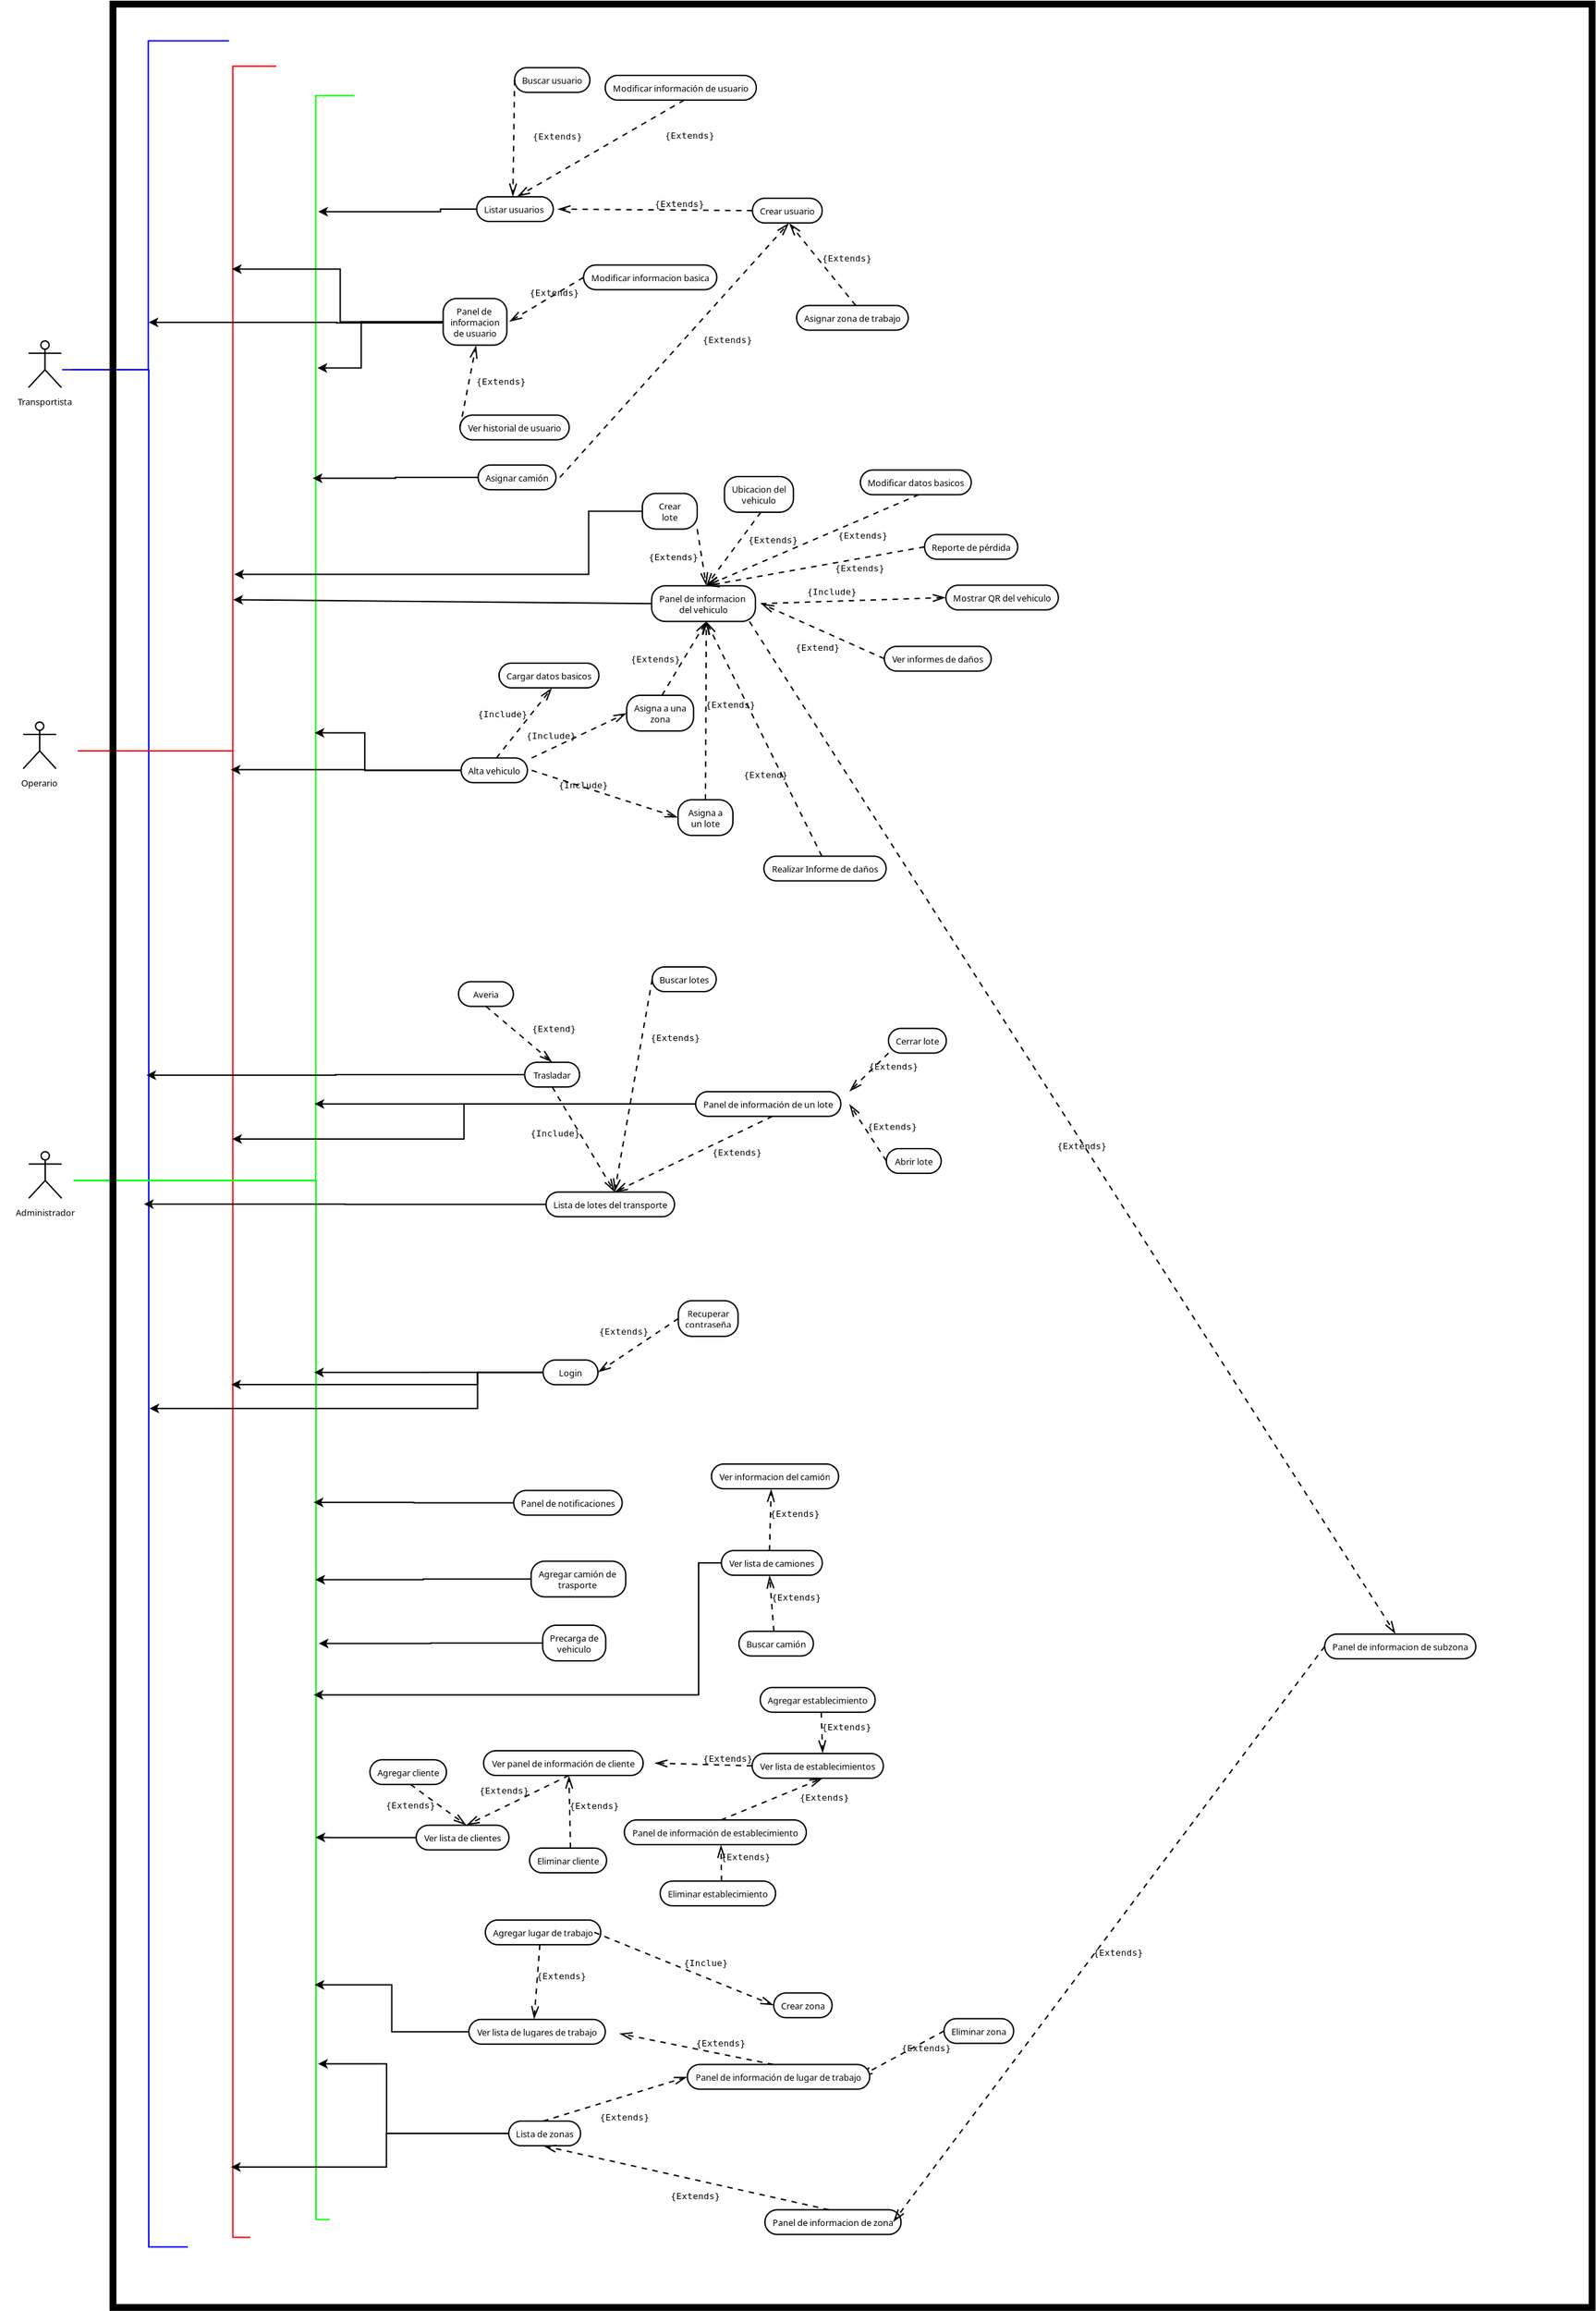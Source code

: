 <?xml version="1.0" encoding="UTF-8"?>
<dia:diagram xmlns:dia="http://www.lysator.liu.se/~alla/dia/">
  <dia:layer name="Fondo" visible="true" active="true">
    <dia:object type="UML - Actor" version="0" id="O0">
      <dia:attribute name="obj_pos">
        <dia:point val="-110.711,-77.296"/>
      </dia:attribute>
      <dia:attribute name="obj_bb">
        <dia:rectangle val="-113.553,-80.046;-107.869,-74.546"/>
      </dia:attribute>
      <dia:attribute name="meta">
        <dia:composite type="dict"/>
      </dia:attribute>
      <dia:attribute name="elem_corner">
        <dia:point val="-113.503,-79.996"/>
      </dia:attribute>
      <dia:attribute name="elem_width">
        <dia:real val="5.584"/>
      </dia:attribute>
      <dia:attribute name="elem_height">
        <dia:real val="5.4"/>
      </dia:attribute>
      <dia:attribute name="line_width">
        <dia:real val="0.1"/>
      </dia:attribute>
      <dia:attribute name="line_colour">
        <dia:color val="#000000"/>
      </dia:attribute>
      <dia:attribute name="fill_colour">
        <dia:color val="#ffffff"/>
      </dia:attribute>
      <dia:attribute name="text">
        <dia:composite type="text">
          <dia:attribute name="string">
            <dia:string>#Operario#</dia:string>
          </dia:attribute>
          <dia:attribute name="font">
            <dia:font family="sans" style="0" name="Helvetica"/>
          </dia:attribute>
          <dia:attribute name="height">
            <dia:real val="0.8"/>
          </dia:attribute>
          <dia:attribute name="pos">
            <dia:point val="-110.711,-74.756"/>
          </dia:attribute>
          <dia:attribute name="color">
            <dia:color val="#000000"/>
          </dia:attribute>
          <dia:attribute name="alignment">
            <dia:enum val="1"/>
          </dia:attribute>
        </dia:composite>
      </dia:attribute>
    </dia:object>
    <dia:object type="UML - Actor" version="0" id="O1">
      <dia:attribute name="obj_pos">
        <dia:point val="-110.324,-105.086"/>
      </dia:attribute>
      <dia:attribute name="obj_bb">
        <dia:rectangle val="-112.18,-107.836;-108.468,-102.336"/>
      </dia:attribute>
      <dia:attribute name="meta">
        <dia:composite type="dict"/>
      </dia:attribute>
      <dia:attribute name="elem_corner">
        <dia:point val="-111.574,-107.786"/>
      </dia:attribute>
      <dia:attribute name="elem_width">
        <dia:real val="2.5"/>
      </dia:attribute>
      <dia:attribute name="elem_height">
        <dia:real val="5.4"/>
      </dia:attribute>
      <dia:attribute name="line_width">
        <dia:real val="0.1"/>
      </dia:attribute>
      <dia:attribute name="line_colour">
        <dia:color val="#000000"/>
      </dia:attribute>
      <dia:attribute name="fill_colour">
        <dia:color val="#ffffff"/>
      </dia:attribute>
      <dia:attribute name="text">
        <dia:composite type="text">
          <dia:attribute name="string">
            <dia:string>#Transportista#</dia:string>
          </dia:attribute>
          <dia:attribute name="font">
            <dia:font family="sans" style="0" name="Helvetica"/>
          </dia:attribute>
          <dia:attribute name="height">
            <dia:real val="0.8"/>
          </dia:attribute>
          <dia:attribute name="pos">
            <dia:point val="-110.324,-102.546"/>
          </dia:attribute>
          <dia:attribute name="color">
            <dia:color val="#000000"/>
          </dia:attribute>
          <dia:attribute name="alignment">
            <dia:enum val="1"/>
          </dia:attribute>
        </dia:composite>
      </dia:attribute>
    </dia:object>
    <dia:object type="UML - Actor" version="0" id="O2">
      <dia:attribute name="obj_pos">
        <dia:point val="-110.306,-45.972"/>
      </dia:attribute>
      <dia:attribute name="obj_bb">
        <dia:rectangle val="-112.432,-48.722;-108.18,-42.499"/>
      </dia:attribute>
      <dia:attribute name="meta">
        <dia:composite type="dict"/>
      </dia:attribute>
      <dia:attribute name="elem_corner">
        <dia:point val="-112.382,-48.672"/>
      </dia:attribute>
      <dia:attribute name="elem_width">
        <dia:real val="4.152"/>
      </dia:attribute>
      <dia:attribute name="elem_height">
        <dia:real val="5.4"/>
      </dia:attribute>
      <dia:attribute name="line_width">
        <dia:real val="0.1"/>
      </dia:attribute>
      <dia:attribute name="line_colour">
        <dia:color val="#000000"/>
      </dia:attribute>
      <dia:attribute name="fill_colour">
        <dia:color val="#ffffff"/>
      </dia:attribute>
      <dia:attribute name="text">
        <dia:composite type="text">
          <dia:attribute name="string">
            <dia:string>#Administrador
#</dia:string>
          </dia:attribute>
          <dia:attribute name="font">
            <dia:font family="sans" style="0" name="Helvetica"/>
          </dia:attribute>
          <dia:attribute name="height">
            <dia:real val="0.8"/>
          </dia:attribute>
          <dia:attribute name="pos">
            <dia:point val="-110.306,-43.432"/>
          </dia:attribute>
          <dia:attribute name="color">
            <dia:color val="#000000"/>
          </dia:attribute>
          <dia:attribute name="alignment">
            <dia:enum val="1"/>
          </dia:attribute>
        </dia:composite>
      </dia:attribute>
    </dia:object>
    <dia:object type="UML - Activity" version="0" id="O3">
      <dia:attribute name="obj_pos">
        <dia:point val="-73.993,-32.882"/>
      </dia:attribute>
      <dia:attribute name="obj_bb">
        <dia:rectangle val="-74.043,-32.932;-69.943,-31.032"/>
      </dia:attribute>
      <dia:attribute name="meta">
        <dia:composite type="dict"/>
      </dia:attribute>
      <dia:attribute name="elem_corner">
        <dia:point val="-73.993,-32.882"/>
      </dia:attribute>
      <dia:attribute name="elem_width">
        <dia:real val="4"/>
      </dia:attribute>
      <dia:attribute name="elem_height">
        <dia:real val="1.8"/>
      </dia:attribute>
      <dia:attribute name="line_colour">
        <dia:color val="#000000"/>
      </dia:attribute>
      <dia:attribute name="fill_colour">
        <dia:color val="#ffffff"/>
      </dia:attribute>
      <dia:attribute name="text">
        <dia:composite type="text">
          <dia:attribute name="string">
            <dia:string>#Login#</dia:string>
          </dia:attribute>
          <dia:attribute name="font">
            <dia:font family="sans" style="0" name="Helvetica"/>
          </dia:attribute>
          <dia:attribute name="height">
            <dia:real val="0.8"/>
          </dia:attribute>
          <dia:attribute name="pos">
            <dia:point val="-71.993,-31.742"/>
          </dia:attribute>
          <dia:attribute name="color">
            <dia:color val="#000000"/>
          </dia:attribute>
          <dia:attribute name="alignment">
            <dia:enum val="1"/>
          </dia:attribute>
        </dia:composite>
      </dia:attribute>
    </dia:object>
    <dia:object type="UML - Activity" version="0" id="O4">
      <dia:attribute name="obj_pos">
        <dia:point val="-74.023,-13.547"/>
      </dia:attribute>
      <dia:attribute name="obj_bb">
        <dia:rectangle val="-74.073,-13.597;-69.61,-10.897"/>
      </dia:attribute>
      <dia:attribute name="meta">
        <dia:composite type="dict"/>
      </dia:attribute>
      <dia:attribute name="elem_corner">
        <dia:point val="-74.023,-13.547"/>
      </dia:attribute>
      <dia:attribute name="elem_width">
        <dia:real val="4.362"/>
      </dia:attribute>
      <dia:attribute name="elem_height">
        <dia:real val="2.6"/>
      </dia:attribute>
      <dia:attribute name="line_colour">
        <dia:color val="#000000"/>
      </dia:attribute>
      <dia:attribute name="fill_colour">
        <dia:color val="#ffffff"/>
      </dia:attribute>
      <dia:attribute name="text">
        <dia:composite type="text">
          <dia:attribute name="string">
            <dia:string>#Precarga de
vehiculo#</dia:string>
          </dia:attribute>
          <dia:attribute name="font">
            <dia:font family="sans" style="0" name="Helvetica"/>
          </dia:attribute>
          <dia:attribute name="height">
            <dia:real val="0.8"/>
          </dia:attribute>
          <dia:attribute name="pos">
            <dia:point val="-71.841,-12.407"/>
          </dia:attribute>
          <dia:attribute name="color">
            <dia:color val="#000000"/>
          </dia:attribute>
          <dia:attribute name="alignment">
            <dia:enum val="1"/>
          </dia:attribute>
        </dia:composite>
      </dia:attribute>
    </dia:object>
    <dia:object type="UML - Activity" version="0" id="O5">
      <dia:attribute name="obj_pos">
        <dia:point val="-57.888,-69.619"/>
      </dia:attribute>
      <dia:attribute name="obj_bb">
        <dia:rectangle val="-57.938,-69.669;-49.396,-67.769"/>
      </dia:attribute>
      <dia:attribute name="meta">
        <dia:composite type="dict"/>
      </dia:attribute>
      <dia:attribute name="elem_corner">
        <dia:point val="-57.888,-69.619"/>
      </dia:attribute>
      <dia:attribute name="elem_width">
        <dia:real val="8.442"/>
      </dia:attribute>
      <dia:attribute name="elem_height">
        <dia:real val="1.8"/>
      </dia:attribute>
      <dia:attribute name="line_colour">
        <dia:color val="#000000"/>
      </dia:attribute>
      <dia:attribute name="fill_colour">
        <dia:color val="#ffffff"/>
      </dia:attribute>
      <dia:attribute name="text">
        <dia:composite type="text">
          <dia:attribute name="string">
            <dia:string>#Realizar Informe de daños#</dia:string>
          </dia:attribute>
          <dia:attribute name="font">
            <dia:font family="sans" style="0" name="Helvetica"/>
          </dia:attribute>
          <dia:attribute name="height">
            <dia:real val="0.8"/>
          </dia:attribute>
          <dia:attribute name="pos">
            <dia:point val="-53.667,-68.479"/>
          </dia:attribute>
          <dia:attribute name="color">
            <dia:color val="#000000"/>
          </dia:attribute>
          <dia:attribute name="alignment">
            <dia:enum val="1"/>
          </dia:attribute>
        </dia:composite>
      </dia:attribute>
    </dia:object>
    <dia:object type="UML - Constraint" version="0" id="O6">
      <dia:attribute name="obj_pos">
        <dia:point val="-74.826,-75.877"/>
      </dia:attribute>
      <dia:attribute name="obj_bb">
        <dia:rectangle val="-74.889,-75.94;-63.979,-72.035"/>
      </dia:attribute>
      <dia:attribute name="meta">
        <dia:composite type="dict"/>
      </dia:attribute>
      <dia:attribute name="conn_endpoints">
        <dia:point val="-74.826,-75.877"/>
        <dia:point val="-64.15,-72.431"/>
      </dia:attribute>
      <dia:attribute name="constraint">
        <dia:string>#Include#</dia:string>
      </dia:attribute>
      <dia:attribute name="text_pos">
        <dia:point val="-72.855,-74.569"/>
      </dia:attribute>
      <dia:attribute name="text_colour">
        <dia:color val="#000000"/>
      </dia:attribute>
      <dia:attribute name="line_colour">
        <dia:color val="#000000"/>
      </dia:attribute>
      <dia:connections>
        <dia:connection handle="0" to="O11" connection="4"/>
        <dia:connection handle="1" to="O10" connection="3"/>
      </dia:connections>
    </dia:object>
    <dia:object type="UML - Activity" version="0" id="O7">
      <dia:attribute name="obj_pos">
        <dia:point val="-75.336,-54.589"/>
      </dia:attribute>
      <dia:attribute name="obj_bb">
        <dia:rectangle val="-75.386,-54.639;-71.286,-52.739"/>
      </dia:attribute>
      <dia:attribute name="meta">
        <dia:composite type="dict"/>
      </dia:attribute>
      <dia:attribute name="elem_corner">
        <dia:point val="-75.336,-54.589"/>
      </dia:attribute>
      <dia:attribute name="elem_width">
        <dia:real val="4"/>
      </dia:attribute>
      <dia:attribute name="elem_height">
        <dia:real val="1.8"/>
      </dia:attribute>
      <dia:attribute name="line_colour">
        <dia:color val="#000000"/>
      </dia:attribute>
      <dia:attribute name="fill_colour">
        <dia:color val="#ffffff"/>
      </dia:attribute>
      <dia:attribute name="text">
        <dia:composite type="text">
          <dia:attribute name="string">
            <dia:string>#Trasladar#</dia:string>
          </dia:attribute>
          <dia:attribute name="font">
            <dia:font family="sans" style="0" name="Helvetica"/>
          </dia:attribute>
          <dia:attribute name="height">
            <dia:real val="0.8"/>
          </dia:attribute>
          <dia:attribute name="pos">
            <dia:point val="-73.336,-53.449"/>
          </dia:attribute>
          <dia:attribute name="color">
            <dia:color val="#000000"/>
          </dia:attribute>
          <dia:attribute name="alignment">
            <dia:enum val="1"/>
          </dia:attribute>
        </dia:composite>
      </dia:attribute>
    </dia:object>
    <dia:object type="UML - Constraint" version="0" id="O8">
      <dia:attribute name="obj_pos">
        <dia:point val="-78.163,-58.668"/>
      </dia:attribute>
      <dia:attribute name="obj_bb">
        <dia:rectangle val="-78.234,-58.738;-71.709,-54.251"/>
      </dia:attribute>
      <dia:attribute name="meta">
        <dia:composite type="dict"/>
      </dia:attribute>
      <dia:attribute name="conn_endpoints">
        <dia:point val="-78.163,-58.668"/>
        <dia:point val="-73.327,-54.589"/>
      </dia:attribute>
      <dia:attribute name="constraint">
        <dia:string>#Extend#</dia:string>
      </dia:attribute>
      <dia:attribute name="text_pos">
        <dia:point val="-74.789,-56.81"/>
      </dia:attribute>
      <dia:attribute name="text_colour">
        <dia:color val="#000000"/>
      </dia:attribute>
      <dia:attribute name="line_colour">
        <dia:color val="#000000"/>
      </dia:attribute>
      <dia:connections>
        <dia:connection handle="0" to="O9" connection="6"/>
        <dia:connection handle="1" to="O7" connection="1"/>
      </dia:connections>
    </dia:object>
    <dia:object type="UML - Activity" version="0" id="O9">
      <dia:attribute name="obj_pos">
        <dia:point val="-80.163,-60.468"/>
      </dia:attribute>
      <dia:attribute name="obj_bb">
        <dia:rectangle val="-80.213,-60.518;-76.113,-58.618"/>
      </dia:attribute>
      <dia:attribute name="meta">
        <dia:composite type="dict"/>
      </dia:attribute>
      <dia:attribute name="elem_corner">
        <dia:point val="-80.163,-60.468"/>
      </dia:attribute>
      <dia:attribute name="elem_width">
        <dia:real val="4"/>
      </dia:attribute>
      <dia:attribute name="elem_height">
        <dia:real val="1.8"/>
      </dia:attribute>
      <dia:attribute name="line_colour">
        <dia:color val="#000000"/>
      </dia:attribute>
      <dia:attribute name="fill_colour">
        <dia:color val="#ffffff"/>
      </dia:attribute>
      <dia:attribute name="text">
        <dia:composite type="text">
          <dia:attribute name="string">
            <dia:string>#Averia#</dia:string>
          </dia:attribute>
          <dia:attribute name="font">
            <dia:font family="sans" style="0" name="Helvetica"/>
          </dia:attribute>
          <dia:attribute name="height">
            <dia:real val="0.8"/>
          </dia:attribute>
          <dia:attribute name="pos">
            <dia:point val="-78.163,-59.328"/>
          </dia:attribute>
          <dia:attribute name="color">
            <dia:color val="#000000"/>
          </dia:attribute>
          <dia:attribute name="alignment">
            <dia:enum val="1"/>
          </dia:attribute>
        </dia:composite>
      </dia:attribute>
    </dia:object>
    <dia:object type="UML - Activity" version="0" id="O10">
      <dia:attribute name="obj_pos">
        <dia:point val="-64.15,-73.731"/>
      </dia:attribute>
      <dia:attribute name="obj_bb">
        <dia:rectangle val="-64.2,-73.781;-60.1,-71.081"/>
      </dia:attribute>
      <dia:attribute name="meta">
        <dia:composite type="dict"/>
      </dia:attribute>
      <dia:attribute name="elem_corner">
        <dia:point val="-64.15,-73.731"/>
      </dia:attribute>
      <dia:attribute name="elem_width">
        <dia:real val="4"/>
      </dia:attribute>
      <dia:attribute name="elem_height">
        <dia:real val="2.6"/>
      </dia:attribute>
      <dia:attribute name="line_colour">
        <dia:color val="#000000"/>
      </dia:attribute>
      <dia:attribute name="fill_colour">
        <dia:color val="#ffffff"/>
      </dia:attribute>
      <dia:attribute name="text">
        <dia:composite type="text">
          <dia:attribute name="string">
            <dia:string>#Asigna a
un lote#</dia:string>
          </dia:attribute>
          <dia:attribute name="font">
            <dia:font family="sans" style="0" name="Helvetica"/>
          </dia:attribute>
          <dia:attribute name="height">
            <dia:real val="0.8"/>
          </dia:attribute>
          <dia:attribute name="pos">
            <dia:point val="-62.15,-72.591"/>
          </dia:attribute>
          <dia:attribute name="color">
            <dia:color val="#000000"/>
          </dia:attribute>
          <dia:attribute name="alignment">
            <dia:enum val="1"/>
          </dia:attribute>
        </dia:composite>
      </dia:attribute>
    </dia:object>
    <dia:object type="UML - Activity" version="0" id="O11">
      <dia:attribute name="obj_pos">
        <dia:point val="-79.971,-76.777"/>
      </dia:attribute>
      <dia:attribute name="obj_bb">
        <dia:rectangle val="-80.021,-76.827;-75.329,-74.927"/>
      </dia:attribute>
      <dia:attribute name="meta">
        <dia:composite type="dict"/>
      </dia:attribute>
      <dia:attribute name="elem_corner">
        <dia:point val="-79.971,-76.777"/>
      </dia:attribute>
      <dia:attribute name="elem_width">
        <dia:real val="4.592"/>
      </dia:attribute>
      <dia:attribute name="elem_height">
        <dia:real val="1.8"/>
      </dia:attribute>
      <dia:attribute name="line_colour">
        <dia:color val="#000000"/>
      </dia:attribute>
      <dia:attribute name="fill_colour">
        <dia:color val="#ffffff"/>
      </dia:attribute>
      <dia:attribute name="text">
        <dia:composite type="text">
          <dia:attribute name="string">
            <dia:string>#Alta vehiculo#</dia:string>
          </dia:attribute>
          <dia:attribute name="font">
            <dia:font family="sans" style="0" name="Helvetica"/>
          </dia:attribute>
          <dia:attribute name="height">
            <dia:real val="0.8"/>
          </dia:attribute>
          <dia:attribute name="pos">
            <dia:point val="-77.675,-75.637"/>
          </dia:attribute>
          <dia:attribute name="color">
            <dia:color val="#000000"/>
          </dia:attribute>
          <dia:attribute name="alignment">
            <dia:enum val="1"/>
          </dia:attribute>
        </dia:composite>
      </dia:attribute>
    </dia:object>
    <dia:object type="UML - Activity" version="0" id="O12">
      <dia:attribute name="obj_pos">
        <dia:point val="-67.896,-81.348"/>
      </dia:attribute>
      <dia:attribute name="obj_bb">
        <dia:rectangle val="-67.946,-81.398;-63.196,-78.698"/>
      </dia:attribute>
      <dia:attribute name="meta">
        <dia:composite type="dict"/>
      </dia:attribute>
      <dia:attribute name="elem_corner">
        <dia:point val="-67.896,-81.348"/>
      </dia:attribute>
      <dia:attribute name="elem_width">
        <dia:real val="4.65"/>
      </dia:attribute>
      <dia:attribute name="elem_height">
        <dia:real val="2.6"/>
      </dia:attribute>
      <dia:attribute name="line_colour">
        <dia:color val="#000000"/>
      </dia:attribute>
      <dia:attribute name="fill_colour">
        <dia:color val="#ffffff"/>
      </dia:attribute>
      <dia:attribute name="text">
        <dia:composite type="text">
          <dia:attribute name="string">
            <dia:string>#Asigna a una
zona#</dia:string>
          </dia:attribute>
          <dia:attribute name="font">
            <dia:font family="sans" style="0" name="Helvetica"/>
          </dia:attribute>
          <dia:attribute name="height">
            <dia:real val="0.8"/>
          </dia:attribute>
          <dia:attribute name="pos">
            <dia:point val="-65.571,-80.208"/>
          </dia:attribute>
          <dia:attribute name="color">
            <dia:color val="#000000"/>
          </dia:attribute>
          <dia:attribute name="alignment">
            <dia:enum val="1"/>
          </dia:attribute>
        </dia:composite>
      </dia:attribute>
    </dia:object>
    <dia:object type="UML - Constraint" version="0" id="O13">
      <dia:attribute name="obj_pos">
        <dia:point val="-74.826,-76.777"/>
      </dia:attribute>
      <dia:attribute name="obj_bb">
        <dia:rectangle val="-75.203,-80.431;-67.68,-76.71"/>
      </dia:attribute>
      <dia:attribute name="meta">
        <dia:composite type="dict"/>
      </dia:attribute>
      <dia:attribute name="conn_endpoints">
        <dia:point val="-74.826,-76.777"/>
        <dia:point val="-67.896,-80.048"/>
      </dia:attribute>
      <dia:attribute name="constraint">
        <dia:string>#Include#</dia:string>
      </dia:attribute>
      <dia:attribute name="text_pos">
        <dia:point val="-75.203,-78.166"/>
      </dia:attribute>
      <dia:attribute name="text_colour">
        <dia:color val="#000000"/>
      </dia:attribute>
      <dia:attribute name="line_colour">
        <dia:color val="#000000"/>
      </dia:attribute>
      <dia:connections>
        <dia:connection handle="0" to="O11" connection="2"/>
        <dia:connection handle="1" to="O12" connection="3"/>
      </dia:connections>
    </dia:object>
    <dia:object type="UML - Constraint" version="0" id="O14">
      <dia:attribute name="obj_pos">
        <dia:point val="-53.667,-69.619"/>
      </dia:attribute>
      <dia:attribute name="obj_bb">
        <dia:rectangle val="-62.472,-86.953;-53.6,-69.552"/>
      </dia:attribute>
      <dia:attribute name="meta">
        <dia:composite type="dict"/>
      </dia:attribute>
      <dia:attribute name="conn_endpoints">
        <dia:point val="-53.667,-69.619"/>
        <dia:point val="-62.091,-86.732"/>
      </dia:attribute>
      <dia:attribute name="constraint">
        <dia:string>#Extend#</dia:string>
      </dia:attribute>
      <dia:attribute name="text_pos">
        <dia:point val="-59.348,-75.314"/>
      </dia:attribute>
      <dia:attribute name="text_colour">
        <dia:color val="#000000"/>
      </dia:attribute>
      <dia:attribute name="line_colour">
        <dia:color val="#000000"/>
      </dia:attribute>
      <dia:connections>
        <dia:connection handle="0" to="O5" connection="1"/>
        <dia:connection handle="1" to="O100" connection="6"/>
      </dia:connections>
    </dia:object>
    <dia:object type="UML - Activity" version="0" id="O15">
      <dia:attribute name="obj_pos">
        <dia:point val="-64.129,-37.206"/>
      </dia:attribute>
      <dia:attribute name="obj_bb">
        <dia:rectangle val="-64.179,-37.257;-59.984,-34.556"/>
      </dia:attribute>
      <dia:attribute name="meta">
        <dia:composite type="dict"/>
      </dia:attribute>
      <dia:attribute name="elem_corner">
        <dia:point val="-64.129,-37.206"/>
      </dia:attribute>
      <dia:attribute name="elem_width">
        <dia:real val="4.095"/>
      </dia:attribute>
      <dia:attribute name="elem_height">
        <dia:real val="2.6"/>
      </dia:attribute>
      <dia:attribute name="line_colour">
        <dia:color val="#000000"/>
      </dia:attribute>
      <dia:attribute name="fill_colour">
        <dia:color val="#ffffff"/>
      </dia:attribute>
      <dia:attribute name="text">
        <dia:composite type="text">
          <dia:attribute name="string">
            <dia:string>#Recuperar
contraseña#</dia:string>
          </dia:attribute>
          <dia:attribute name="font">
            <dia:font family="sans" style="0" name="Helvetica"/>
          </dia:attribute>
          <dia:attribute name="height">
            <dia:real val="0.8"/>
          </dia:attribute>
          <dia:attribute name="pos">
            <dia:point val="-62.082,-36.066"/>
          </dia:attribute>
          <dia:attribute name="color">
            <dia:color val="#000000"/>
          </dia:attribute>
          <dia:attribute name="alignment">
            <dia:enum val="1"/>
          </dia:attribute>
        </dia:composite>
      </dia:attribute>
    </dia:object>
    <dia:object type="UML - Activity" version="0" id="O16">
      <dia:attribute name="obj_pos">
        <dia:point val="-71.041,-112.721"/>
      </dia:attribute>
      <dia:attribute name="obj_bb">
        <dia:rectangle val="-71.091,-112.771;-61.976,-110.871"/>
      </dia:attribute>
      <dia:attribute name="meta">
        <dia:composite type="dict"/>
      </dia:attribute>
      <dia:attribute name="elem_corner">
        <dia:point val="-71.041,-112.721"/>
      </dia:attribute>
      <dia:attribute name="elem_width">
        <dia:real val="9.015"/>
      </dia:attribute>
      <dia:attribute name="elem_height">
        <dia:real val="1.8"/>
      </dia:attribute>
      <dia:attribute name="line_colour">
        <dia:color val="#000000"/>
      </dia:attribute>
      <dia:attribute name="fill_colour">
        <dia:color val="#ffffff"/>
      </dia:attribute>
      <dia:attribute name="text">
        <dia:composite type="text">
          <dia:attribute name="string">
            <dia:string>#Modificar informacion basica#</dia:string>
          </dia:attribute>
          <dia:attribute name="font">
            <dia:font family="sans" style="0" name="Helvetica"/>
          </dia:attribute>
          <dia:attribute name="height">
            <dia:real val="0.8"/>
          </dia:attribute>
          <dia:attribute name="pos">
            <dia:point val="-66.533,-111.581"/>
          </dia:attribute>
          <dia:attribute name="color">
            <dia:color val="#000000"/>
          </dia:attribute>
          <dia:attribute name="alignment">
            <dia:enum val="1"/>
          </dia:attribute>
        </dia:composite>
      </dia:attribute>
    </dia:object>
    <dia:object type="UML - Activity" version="0" id="O17">
      <dia:attribute name="obj_pos">
        <dia:point val="-66.756,-96.068"/>
      </dia:attribute>
      <dia:attribute name="obj_bb">
        <dia:rectangle val="-66.806,-96.118;-62.706,-93.418"/>
      </dia:attribute>
      <dia:attribute name="meta">
        <dia:composite type="dict"/>
      </dia:attribute>
      <dia:attribute name="elem_corner">
        <dia:point val="-66.756,-96.068"/>
      </dia:attribute>
      <dia:attribute name="elem_width">
        <dia:real val="4"/>
      </dia:attribute>
      <dia:attribute name="elem_height">
        <dia:real val="2.6"/>
      </dia:attribute>
      <dia:attribute name="line_colour">
        <dia:color val="#000000"/>
      </dia:attribute>
      <dia:attribute name="fill_colour">
        <dia:color val="#ffffff"/>
      </dia:attribute>
      <dia:attribute name="text">
        <dia:composite type="text">
          <dia:attribute name="string">
            <dia:string>#Crear
lote#</dia:string>
          </dia:attribute>
          <dia:attribute name="font">
            <dia:font family="sans" style="0" name="Helvetica"/>
          </dia:attribute>
          <dia:attribute name="height">
            <dia:real val="0.8"/>
          </dia:attribute>
          <dia:attribute name="pos">
            <dia:point val="-64.756,-94.928"/>
          </dia:attribute>
          <dia:attribute name="color">
            <dia:color val="#000000"/>
          </dia:attribute>
          <dia:attribute name="alignment">
            <dia:enum val="1"/>
          </dia:attribute>
        </dia:composite>
      </dia:attribute>
    </dia:object>
    <dia:object type="UML - Activity" version="0" id="O18">
      <dia:attribute name="obj_pos">
        <dia:point val="-60.768,-97.298"/>
      </dia:attribute>
      <dia:attribute name="obj_bb">
        <dia:rectangle val="-60.818,-97.348;-55.978,-94.648"/>
      </dia:attribute>
      <dia:attribute name="meta">
        <dia:composite type="dict"/>
      </dia:attribute>
      <dia:attribute name="elem_corner">
        <dia:point val="-60.768,-97.298"/>
      </dia:attribute>
      <dia:attribute name="elem_width">
        <dia:real val="4.74"/>
      </dia:attribute>
      <dia:attribute name="elem_height">
        <dia:real val="2.6"/>
      </dia:attribute>
      <dia:attribute name="line_colour">
        <dia:color val="#000000"/>
      </dia:attribute>
      <dia:attribute name="fill_colour">
        <dia:color val="#ffffff"/>
      </dia:attribute>
      <dia:attribute name="text">
        <dia:composite type="text">
          <dia:attribute name="string">
            <dia:string>#Ubicacion del
vehiculo#</dia:string>
          </dia:attribute>
          <dia:attribute name="font">
            <dia:font family="sans" style="0" name="Helvetica"/>
          </dia:attribute>
          <dia:attribute name="height">
            <dia:real val="0.8"/>
          </dia:attribute>
          <dia:attribute name="pos">
            <dia:point val="-58.398,-96.158"/>
          </dia:attribute>
          <dia:attribute name="color">
            <dia:color val="#000000"/>
          </dia:attribute>
          <dia:attribute name="alignment">
            <dia:enum val="1"/>
          </dia:attribute>
        </dia:composite>
      </dia:attribute>
    </dia:object>
    <dia:object type="UML - Activity" version="0" id="O19">
      <dia:attribute name="obj_pos">
        <dia:point val="-66.034,-61.543"/>
      </dia:attribute>
      <dia:attribute name="obj_bb">
        <dia:rectangle val="-66.084,-61.593;-61.571,-59.693"/>
      </dia:attribute>
      <dia:attribute name="meta">
        <dia:composite type="dict"/>
      </dia:attribute>
      <dia:attribute name="elem_corner">
        <dia:point val="-66.034,-61.543"/>
      </dia:attribute>
      <dia:attribute name="elem_width">
        <dia:real val="4.412"/>
      </dia:attribute>
      <dia:attribute name="elem_height">
        <dia:real val="1.8"/>
      </dia:attribute>
      <dia:attribute name="line_colour">
        <dia:color val="#000000"/>
      </dia:attribute>
      <dia:attribute name="fill_colour">
        <dia:color val="#ffffff"/>
      </dia:attribute>
      <dia:attribute name="text">
        <dia:composite type="text">
          <dia:attribute name="string">
            <dia:string>#Buscar lotes#</dia:string>
          </dia:attribute>
          <dia:attribute name="font">
            <dia:font family="sans" style="0" name="Helvetica"/>
          </dia:attribute>
          <dia:attribute name="height">
            <dia:real val="0.8"/>
          </dia:attribute>
          <dia:attribute name="pos">
            <dia:point val="-63.828,-60.403"/>
          </dia:attribute>
          <dia:attribute name="color">
            <dia:color val="#000000"/>
          </dia:attribute>
          <dia:attribute name="alignment">
            <dia:enum val="1"/>
          </dia:attribute>
        </dia:composite>
      </dia:attribute>
    </dia:object>
    <dia:object type="UML - Constraint" version="0" id="O20">
      <dia:attribute name="obj_pos">
        <dia:point val="-66.034,-60.643"/>
      </dia:attribute>
      <dia:attribute name="obj_bb">
        <dia:rectangle val="-69.181,-60.701;-62.672,-45.009"/>
      </dia:attribute>
      <dia:attribute name="meta">
        <dia:composite type="dict"/>
      </dia:attribute>
      <dia:attribute name="conn_endpoints">
        <dia:point val="-66.034,-60.643"/>
        <dia:point val="-68.778,-45.128"/>
      </dia:attribute>
      <dia:attribute name="constraint">
        <dia:string>#Extends#</dia:string>
      </dia:attribute>
      <dia:attribute name="text_pos">
        <dia:point val="-66.137,-56.146"/>
      </dia:attribute>
      <dia:attribute name="text_colour">
        <dia:color val="#000000"/>
      </dia:attribute>
      <dia:attribute name="line_colour">
        <dia:color val="#000000"/>
      </dia:attribute>
      <dia:connections>
        <dia:connection handle="0" to="O19" connection="3"/>
        <dia:connection handle="1" to="O29" connection="1"/>
      </dia:connections>
    </dia:object>
    <dia:object type="UML - Activity" version="0" id="O21">
      <dia:attribute name="obj_pos">
        <dia:point val="-48.803,-57.061"/>
      </dia:attribute>
      <dia:attribute name="obj_bb">
        <dia:rectangle val="-48.853,-57.111;-44.753,-55.211"/>
      </dia:attribute>
      <dia:attribute name="meta">
        <dia:composite type="dict"/>
      </dia:attribute>
      <dia:attribute name="elem_corner">
        <dia:point val="-48.803,-57.061"/>
      </dia:attribute>
      <dia:attribute name="elem_width">
        <dia:real val="4"/>
      </dia:attribute>
      <dia:attribute name="elem_height">
        <dia:real val="1.8"/>
      </dia:attribute>
      <dia:attribute name="line_colour">
        <dia:color val="#000000"/>
      </dia:attribute>
      <dia:attribute name="fill_colour">
        <dia:color val="#ffffff"/>
      </dia:attribute>
      <dia:attribute name="text">
        <dia:composite type="text">
          <dia:attribute name="string">
            <dia:string>#Cerrar lote#</dia:string>
          </dia:attribute>
          <dia:attribute name="font">
            <dia:font family="sans" style="0" name="Helvetica"/>
          </dia:attribute>
          <dia:attribute name="height">
            <dia:real val="0.8"/>
          </dia:attribute>
          <dia:attribute name="pos">
            <dia:point val="-46.803,-55.921"/>
          </dia:attribute>
          <dia:attribute name="color">
            <dia:color val="#000000"/>
          </dia:attribute>
          <dia:attribute name="alignment">
            <dia:enum val="1"/>
          </dia:attribute>
        </dia:composite>
      </dia:attribute>
    </dia:object>
    <dia:object type="UML - Constraint" version="0" id="O22">
      <dia:attribute name="obj_pos">
        <dia:point val="-48.803,-55.261"/>
      </dia:attribute>
      <dia:attribute name="obj_bb">
        <dia:rectangle val="-51.98,-55.332;-46.769,-52.132"/>
      </dia:attribute>
      <dia:attribute name="meta">
        <dia:composite type="dict"/>
      </dia:attribute>
      <dia:attribute name="conn_endpoints">
        <dia:point val="-48.803,-55.261"/>
        <dia:point val="-51.664,-52.452"/>
      </dia:attribute>
      <dia:attribute name="constraint">
        <dia:string>#Extends#</dia:string>
      </dia:attribute>
      <dia:attribute name="text_pos">
        <dia:point val="-50.233,-54.057"/>
      </dia:attribute>
      <dia:attribute name="text_colour">
        <dia:color val="#000000"/>
      </dia:attribute>
      <dia:attribute name="line_colour">
        <dia:color val="#000000"/>
      </dia:attribute>
      <dia:connections>
        <dia:connection handle="0" to="O21" connection="5"/>
        <dia:connection handle="1" to="O28" connection="2"/>
      </dia:connections>
    </dia:object>
    <dia:object type="UML - Constraint" version="0" id="O23">
      <dia:attribute name="obj_pos">
        <dia:point val="-48.959,-47.393"/>
      </dia:attribute>
      <dia:attribute name="obj_bb">
        <dia:rectangle val="-52.027,-51.812;-46.846,-47.324"/>
      </dia:attribute>
      <dia:attribute name="meta">
        <dia:composite type="dict"/>
      </dia:attribute>
      <dia:attribute name="conn_endpoints">
        <dia:point val="-48.959,-47.393"/>
        <dia:point val="-51.664,-51.552"/>
      </dia:attribute>
      <dia:attribute name="constraint">
        <dia:string>#Extends#</dia:string>
      </dia:attribute>
      <dia:attribute name="text_pos">
        <dia:point val="-50.312,-49.672"/>
      </dia:attribute>
      <dia:attribute name="text_colour">
        <dia:color val="#000000"/>
      </dia:attribute>
      <dia:attribute name="line_colour">
        <dia:color val="#000000"/>
      </dia:attribute>
      <dia:connections>
        <dia:connection handle="0" to="O24" connection="3"/>
        <dia:connection handle="1" to="O28" connection="4"/>
      </dia:connections>
    </dia:object>
    <dia:object type="UML - Activity" version="0" id="O24">
      <dia:attribute name="obj_pos">
        <dia:point val="-48.959,-48.293"/>
      </dia:attribute>
      <dia:attribute name="obj_bb">
        <dia:rectangle val="-49.009,-48.343;-44.909,-46.443"/>
      </dia:attribute>
      <dia:attribute name="meta">
        <dia:composite type="dict"/>
      </dia:attribute>
      <dia:attribute name="elem_corner">
        <dia:point val="-48.959,-48.293"/>
      </dia:attribute>
      <dia:attribute name="elem_width">
        <dia:real val="4"/>
      </dia:attribute>
      <dia:attribute name="elem_height">
        <dia:real val="1.8"/>
      </dia:attribute>
      <dia:attribute name="line_colour">
        <dia:color val="#000000"/>
      </dia:attribute>
      <dia:attribute name="fill_colour">
        <dia:color val="#ffffff"/>
      </dia:attribute>
      <dia:attribute name="text">
        <dia:composite type="text">
          <dia:attribute name="string">
            <dia:string>#Abrir lote#</dia:string>
          </dia:attribute>
          <dia:attribute name="font">
            <dia:font family="sans" style="0" name="Helvetica"/>
          </dia:attribute>
          <dia:attribute name="height">
            <dia:real val="0.8"/>
          </dia:attribute>
          <dia:attribute name="pos">
            <dia:point val="-46.959,-47.153"/>
          </dia:attribute>
          <dia:attribute name="color">
            <dia:color val="#000000"/>
          </dia:attribute>
          <dia:attribute name="alignment">
            <dia:enum val="1"/>
          </dia:attribute>
        </dia:composite>
      </dia:attribute>
    </dia:object>
    <dia:object type="UML - Activity" version="0" id="O25">
      <dia:attribute name="obj_pos">
        <dia:point val="-81.28,-110.278"/>
      </dia:attribute>
      <dia:attribute name="obj_bb">
        <dia:rectangle val="-81.33,-110.328;-76.923,-106.828"/>
      </dia:attribute>
      <dia:attribute name="meta">
        <dia:composite type="dict"/>
      </dia:attribute>
      <dia:attribute name="elem_corner">
        <dia:point val="-81.28,-110.278"/>
      </dia:attribute>
      <dia:attribute name="elem_width">
        <dia:real val="4.308"/>
      </dia:attribute>
      <dia:attribute name="elem_height">
        <dia:real val="3.4"/>
      </dia:attribute>
      <dia:attribute name="line_colour">
        <dia:color val="#000000"/>
      </dia:attribute>
      <dia:attribute name="fill_colour">
        <dia:color val="#ffffff"/>
      </dia:attribute>
      <dia:attribute name="text">
        <dia:composite type="text">
          <dia:attribute name="string">
            <dia:string>#Panel de 
informacion
de usuario#</dia:string>
          </dia:attribute>
          <dia:attribute name="font">
            <dia:font family="sans" style="0" name="Helvetica"/>
          </dia:attribute>
          <dia:attribute name="height">
            <dia:real val="0.8"/>
          </dia:attribute>
          <dia:attribute name="pos">
            <dia:point val="-79.126,-109.138"/>
          </dia:attribute>
          <dia:attribute name="color">
            <dia:color val="#000000"/>
          </dia:attribute>
          <dia:attribute name="alignment">
            <dia:enum val="1"/>
          </dia:attribute>
        </dia:composite>
      </dia:attribute>
    </dia:object>
    <dia:object type="UML - Activity" version="0" id="O26">
      <dia:attribute name="obj_pos">
        <dia:point val="-76.497,22.61"/>
      </dia:attribute>
      <dia:attribute name="obj_bb">
        <dia:rectangle val="-76.547,22.56;-71.444,24.46"/>
      </dia:attribute>
      <dia:attribute name="meta">
        <dia:composite type="dict"/>
      </dia:attribute>
      <dia:attribute name="elem_corner">
        <dia:point val="-76.497,22.61"/>
      </dia:attribute>
      <dia:attribute name="elem_width">
        <dia:real val="5.002"/>
      </dia:attribute>
      <dia:attribute name="elem_height">
        <dia:real val="1.8"/>
      </dia:attribute>
      <dia:attribute name="line_colour">
        <dia:color val="#000000"/>
      </dia:attribute>
      <dia:attribute name="fill_colour">
        <dia:color val="#ffffff"/>
      </dia:attribute>
      <dia:attribute name="text">
        <dia:composite type="text">
          <dia:attribute name="string">
            <dia:string>#Lista de zonas#</dia:string>
          </dia:attribute>
          <dia:attribute name="font">
            <dia:font family="sans" style="0" name="Helvetica"/>
          </dia:attribute>
          <dia:attribute name="height">
            <dia:real val="0.8"/>
          </dia:attribute>
          <dia:attribute name="pos">
            <dia:point val="-73.995,23.75"/>
          </dia:attribute>
          <dia:attribute name="color">
            <dia:color val="#000000"/>
          </dia:attribute>
          <dia:attribute name="alignment">
            <dia:enum val="1"/>
          </dia:attribute>
        </dia:composite>
      </dia:attribute>
    </dia:object>
    <dia:object type="UML - Activity" version="0" id="O27">
      <dia:attribute name="obj_pos">
        <dia:point val="-61.715,-25.298"/>
      </dia:attribute>
      <dia:attribute name="obj_bb">
        <dia:rectangle val="-61.765,-25.348;-52.948,-23.448"/>
      </dia:attribute>
      <dia:attribute name="meta">
        <dia:composite type="dict"/>
      </dia:attribute>
      <dia:attribute name="elem_corner">
        <dia:point val="-61.715,-25.298"/>
      </dia:attribute>
      <dia:attribute name="elem_width">
        <dia:real val="8.717"/>
      </dia:attribute>
      <dia:attribute name="elem_height">
        <dia:real val="1.8"/>
      </dia:attribute>
      <dia:attribute name="line_colour">
        <dia:color val="#000000"/>
      </dia:attribute>
      <dia:attribute name="fill_colour">
        <dia:color val="#ffffff"/>
      </dia:attribute>
      <dia:attribute name="text">
        <dia:composite type="text">
          <dia:attribute name="string">
            <dia:string>#Ver informacion del camión#</dia:string>
          </dia:attribute>
          <dia:attribute name="font">
            <dia:font family="sans" style="0" name="Helvetica"/>
          </dia:attribute>
          <dia:attribute name="height">
            <dia:real val="0.8"/>
          </dia:attribute>
          <dia:attribute name="pos">
            <dia:point val="-57.357,-24.158"/>
          </dia:attribute>
          <dia:attribute name="color">
            <dia:color val="#000000"/>
          </dia:attribute>
          <dia:attribute name="alignment">
            <dia:enum val="1"/>
          </dia:attribute>
        </dia:composite>
      </dia:attribute>
    </dia:object>
    <dia:object type="UML - Activity" version="0" id="O28">
      <dia:attribute name="obj_pos">
        <dia:point val="-62.867,-52.452"/>
      </dia:attribute>
      <dia:attribute name="obj_bb">
        <dia:rectangle val="-62.916,-52.502;-52.831,-50.602"/>
      </dia:attribute>
      <dia:attribute name="meta">
        <dia:composite type="dict"/>
      </dia:attribute>
      <dia:attribute name="elem_corner">
        <dia:point val="-62.867,-52.452"/>
      </dia:attribute>
      <dia:attribute name="elem_width">
        <dia:real val="9.985"/>
      </dia:attribute>
      <dia:attribute name="elem_height">
        <dia:real val="1.8"/>
      </dia:attribute>
      <dia:attribute name="line_colour">
        <dia:color val="#000000"/>
      </dia:attribute>
      <dia:attribute name="fill_colour">
        <dia:color val="#ffffff"/>
      </dia:attribute>
      <dia:attribute name="text">
        <dia:composite type="text">
          <dia:attribute name="string">
            <dia:string>#Panel de información de un lote#</dia:string>
          </dia:attribute>
          <dia:attribute name="font">
            <dia:font family="sans" style="0" name="Helvetica"/>
          </dia:attribute>
          <dia:attribute name="height">
            <dia:real val="0.8"/>
          </dia:attribute>
          <dia:attribute name="pos">
            <dia:point val="-57.874,-51.312"/>
          </dia:attribute>
          <dia:attribute name="color">
            <dia:color val="#000000"/>
          </dia:attribute>
          <dia:attribute name="alignment">
            <dia:enum val="1"/>
          </dia:attribute>
        </dia:composite>
      </dia:attribute>
    </dia:object>
    <dia:object type="UML - Activity" version="0" id="O29">
      <dia:attribute name="obj_pos">
        <dia:point val="-73.778,-45.128"/>
      </dia:attribute>
      <dia:attribute name="obj_bb">
        <dia:rectangle val="-73.828,-45.178;-64.856,-43.278"/>
      </dia:attribute>
      <dia:attribute name="meta">
        <dia:composite type="dict"/>
      </dia:attribute>
      <dia:attribute name="elem_corner">
        <dia:point val="-73.778,-45.128"/>
      </dia:attribute>
      <dia:attribute name="elem_width">
        <dia:real val="8.872"/>
      </dia:attribute>
      <dia:attribute name="elem_height">
        <dia:real val="1.8"/>
      </dia:attribute>
      <dia:attribute name="line_colour">
        <dia:color val="#000000"/>
      </dia:attribute>
      <dia:attribute name="fill_colour">
        <dia:color val="#ffffff"/>
      </dia:attribute>
      <dia:attribute name="text">
        <dia:composite type="text">
          <dia:attribute name="string">
            <dia:string>#Lista de lotes del transporte#</dia:string>
          </dia:attribute>
          <dia:attribute name="font">
            <dia:font family="sans" style="0" name="Helvetica"/>
          </dia:attribute>
          <dia:attribute name="height">
            <dia:real val="0.8"/>
          </dia:attribute>
          <dia:attribute name="pos">
            <dia:point val="-69.342,-43.988"/>
          </dia:attribute>
          <dia:attribute name="color">
            <dia:color val="#000000"/>
          </dia:attribute>
          <dia:attribute name="alignment">
            <dia:enum val="1"/>
          </dia:attribute>
        </dia:composite>
      </dia:attribute>
    </dia:object>
    <dia:object type="UML - Constraint" version="0" id="O30">
      <dia:attribute name="obj_pos">
        <dia:point val="-57.265,-50.652"/>
      </dia:attribute>
      <dia:attribute name="obj_bb">
        <dia:rectangle val="-68.996,-50.719;-57.199,-44.746"/>
      </dia:attribute>
      <dia:attribute name="meta">
        <dia:composite type="dict"/>
      </dia:attribute>
      <dia:attribute name="conn_endpoints">
        <dia:point val="-57.265,-50.652"/>
        <dia:point val="-68.778,-45.128"/>
      </dia:attribute>
      <dia:attribute name="constraint">
        <dia:string>#Extends#</dia:string>
      </dia:attribute>
      <dia:attribute name="text_pos">
        <dia:point val="-61.636,-47.784"/>
      </dia:attribute>
      <dia:attribute name="text_colour">
        <dia:color val="#000000"/>
      </dia:attribute>
      <dia:attribute name="line_colour">
        <dia:color val="#000000"/>
      </dia:attribute>
      <dia:connections>
        <dia:connection handle="0" to="O28" connection="6"/>
        <dia:connection handle="1" to="O29" connection="1"/>
      </dia:connections>
    </dia:object>
    <dia:object type="UML - Activity" version="0" id="O31">
      <dia:attribute name="obj_pos">
        <dia:point val="-58.725,-117.587"/>
      </dia:attribute>
      <dia:attribute name="obj_bb">
        <dia:rectangle val="-58.775,-117.637;-53.897,-115.737"/>
      </dia:attribute>
      <dia:attribute name="meta">
        <dia:composite type="dict"/>
      </dia:attribute>
      <dia:attribute name="elem_corner">
        <dia:point val="-58.725,-117.587"/>
      </dia:attribute>
      <dia:attribute name="elem_width">
        <dia:real val="4.777"/>
      </dia:attribute>
      <dia:attribute name="elem_height">
        <dia:real val="1.8"/>
      </dia:attribute>
      <dia:attribute name="line_colour">
        <dia:color val="#000000"/>
      </dia:attribute>
      <dia:attribute name="fill_colour">
        <dia:color val="#ffffff"/>
      </dia:attribute>
      <dia:attribute name="text">
        <dia:composite type="text">
          <dia:attribute name="string">
            <dia:string>#Crear usuario#</dia:string>
          </dia:attribute>
          <dia:attribute name="font">
            <dia:font family="sans" style="0" name="Helvetica"/>
          </dia:attribute>
          <dia:attribute name="height">
            <dia:real val="0.8"/>
          </dia:attribute>
          <dia:attribute name="pos">
            <dia:point val="-56.336,-116.447"/>
          </dia:attribute>
          <dia:attribute name="color">
            <dia:color val="#000000"/>
          </dia:attribute>
          <dia:attribute name="alignment">
            <dia:enum val="1"/>
          </dia:attribute>
        </dia:composite>
      </dia:attribute>
    </dia:object>
    <dia:object type="UML - Activity" version="0" id="O32">
      <dia:attribute name="obj_pos">
        <dia:point val="-80.054,-101.775"/>
      </dia:attribute>
      <dia:attribute name="obj_bb">
        <dia:rectangle val="-80.104,-101.825;-72.489,-99.925"/>
      </dia:attribute>
      <dia:attribute name="meta">
        <dia:composite type="dict"/>
      </dia:attribute>
      <dia:attribute name="elem_corner">
        <dia:point val="-80.054,-101.775"/>
      </dia:attribute>
      <dia:attribute name="elem_width">
        <dia:real val="7.515"/>
      </dia:attribute>
      <dia:attribute name="elem_height">
        <dia:real val="1.8"/>
      </dia:attribute>
      <dia:attribute name="line_colour">
        <dia:color val="#000000"/>
      </dia:attribute>
      <dia:attribute name="fill_colour">
        <dia:color val="#ffffff"/>
      </dia:attribute>
      <dia:attribute name="text">
        <dia:composite type="text">
          <dia:attribute name="string">
            <dia:string>#Ver historial de usuario#</dia:string>
          </dia:attribute>
          <dia:attribute name="font">
            <dia:font family="sans" style="0" name="Helvetica"/>
          </dia:attribute>
          <dia:attribute name="height">
            <dia:real val="0.8"/>
          </dia:attribute>
          <dia:attribute name="pos">
            <dia:point val="-76.296,-100.635"/>
          </dia:attribute>
          <dia:attribute name="color">
            <dia:color val="#000000"/>
          </dia:attribute>
          <dia:attribute name="alignment">
            <dia:enum val="1"/>
          </dia:attribute>
        </dia:composite>
      </dia:attribute>
    </dia:object>
    <dia:object type="UML - Activity" version="0" id="O33">
      <dia:attribute name="obj_pos">
        <dia:point val="-78.835,-117.698"/>
      </dia:attribute>
      <dia:attribute name="obj_bb">
        <dia:rectangle val="-78.885,-117.748;-73.51,-115.848"/>
      </dia:attribute>
      <dia:attribute name="meta">
        <dia:composite type="dict"/>
      </dia:attribute>
      <dia:attribute name="elem_corner">
        <dia:point val="-78.835,-117.698"/>
      </dia:attribute>
      <dia:attribute name="elem_width">
        <dia:real val="5.275"/>
      </dia:attribute>
      <dia:attribute name="elem_height">
        <dia:real val="1.8"/>
      </dia:attribute>
      <dia:attribute name="line_colour">
        <dia:color val="#000000"/>
      </dia:attribute>
      <dia:attribute name="fill_colour">
        <dia:color val="#ffffff"/>
      </dia:attribute>
      <dia:attribute name="text">
        <dia:composite type="text">
          <dia:attribute name="string">
            <dia:string>#Listar usuarios #</dia:string>
          </dia:attribute>
          <dia:attribute name="font">
            <dia:font family="sans" style="0" name="Helvetica"/>
          </dia:attribute>
          <dia:attribute name="height">
            <dia:real val="0.8"/>
          </dia:attribute>
          <dia:attribute name="pos">
            <dia:point val="-76.198,-116.558"/>
          </dia:attribute>
          <dia:attribute name="color">
            <dia:color val="#000000"/>
          </dia:attribute>
          <dia:attribute name="alignment">
            <dia:enum val="1"/>
          </dia:attribute>
        </dia:composite>
      </dia:attribute>
    </dia:object>
    <dia:object type="UML - Activity" version="0" id="O34">
      <dia:attribute name="obj_pos">
        <dia:point val="-76.072,-127.112"/>
      </dia:attribute>
      <dia:attribute name="obj_bb">
        <dia:rectangle val="-76.122,-127.162;-70.882,-125.262"/>
      </dia:attribute>
      <dia:attribute name="meta">
        <dia:composite type="dict"/>
      </dia:attribute>
      <dia:attribute name="elem_corner">
        <dia:point val="-76.072,-127.112"/>
      </dia:attribute>
      <dia:attribute name="elem_width">
        <dia:real val="5.14"/>
      </dia:attribute>
      <dia:attribute name="elem_height">
        <dia:real val="1.8"/>
      </dia:attribute>
      <dia:attribute name="line_colour">
        <dia:color val="#000000"/>
      </dia:attribute>
      <dia:attribute name="fill_colour">
        <dia:color val="#ffffff"/>
      </dia:attribute>
      <dia:attribute name="text">
        <dia:composite type="text">
          <dia:attribute name="string">
            <dia:string>#Buscar usuario#</dia:string>
          </dia:attribute>
          <dia:attribute name="font">
            <dia:font family="sans" style="0" name="Helvetica"/>
          </dia:attribute>
          <dia:attribute name="height">
            <dia:real val="0.8"/>
          </dia:attribute>
          <dia:attribute name="pos">
            <dia:point val="-73.502,-125.972"/>
          </dia:attribute>
          <dia:attribute name="color">
            <dia:color val="#000000"/>
          </dia:attribute>
          <dia:attribute name="alignment">
            <dia:enum val="1"/>
          </dia:attribute>
        </dia:composite>
      </dia:attribute>
    </dia:object>
    <dia:object type="UML - Constraint" version="0" id="O35">
      <dia:attribute name="obj_pos">
        <dia:point val="-76.072,-126.212"/>
      </dia:attribute>
      <dia:attribute name="obj_bb">
        <dia:rectangle val="-76.598,-126.263;-71.272,-117.642"/>
      </dia:attribute>
      <dia:attribute name="meta">
        <dia:composite type="dict"/>
      </dia:attribute>
      <dia:attribute name="conn_endpoints">
        <dia:point val="-76.072,-126.212"/>
        <dia:point val="-76.198,-117.698"/>
      </dia:attribute>
      <dia:attribute name="constraint">
        <dia:string>#Extends#</dia:string>
      </dia:attribute>
      <dia:attribute name="text_pos">
        <dia:point val="-74.737,-121.867"/>
      </dia:attribute>
      <dia:attribute name="text_colour">
        <dia:color val="#000000"/>
      </dia:attribute>
      <dia:attribute name="line_colour">
        <dia:color val="#000000"/>
      </dia:attribute>
      <dia:connections>
        <dia:connection handle="0" to="O34" connection="3"/>
        <dia:connection handle="1" to="O33" connection="1"/>
      </dia:connections>
    </dia:object>
    <dia:object type="UML - Constraint" version="0" id="O36">
      <dia:attribute name="obj_pos">
        <dia:point val="-58.725,-116.687"/>
      </dia:attribute>
      <dia:attribute name="obj_bb">
        <dia:rectangle val="-73.011,-117.543;-58.674,-116.398"/>
      </dia:attribute>
      <dia:attribute name="meta">
        <dia:composite type="dict"/>
      </dia:attribute>
      <dia:attribute name="conn_endpoints">
        <dia:point val="-58.725,-116.687"/>
        <dia:point val="-72.957,-116.798"/>
      </dia:attribute>
      <dia:attribute name="constraint">
        <dia:string>#Extends#</dia:string>
      </dia:attribute>
      <dia:attribute name="text_pos">
        <dia:point val="-65.841,-116.943"/>
      </dia:attribute>
      <dia:attribute name="text_colour">
        <dia:color val="#000000"/>
      </dia:attribute>
      <dia:attribute name="line_colour">
        <dia:color val="#000000"/>
      </dia:attribute>
      <dia:connections>
        <dia:connection handle="0" to="O31" connection="3"/>
        <dia:connection handle="1" to="O33" connection="4"/>
      </dia:connections>
    </dia:object>
    <dia:object type="UML - Constraint" version="0" id="O37">
      <dia:attribute name="obj_pos">
        <dia:point val="-80.054,-100.875"/>
      </dia:attribute>
      <dia:attribute name="obj_bb">
        <dia:rectangle val="-80.112,-107.004;-75.391,-100.816"/>
      </dia:attribute>
      <dia:attribute name="meta">
        <dia:composite type="dict"/>
      </dia:attribute>
      <dia:attribute name="conn_endpoints">
        <dia:point val="-80.054,-100.875"/>
        <dia:point val="-78.878,-106.878"/>
      </dia:attribute>
      <dia:attribute name="constraint">
        <dia:string>#Extends#</dia:string>
      </dia:attribute>
      <dia:attribute name="text_pos">
        <dia:point val="-78.856,-103.99"/>
      </dia:attribute>
      <dia:attribute name="text_colour">
        <dia:color val="#000000"/>
      </dia:attribute>
      <dia:attribute name="line_colour">
        <dia:color val="#000000"/>
      </dia:attribute>
      <dia:connections>
        <dia:connection handle="0" to="O32" connection="3"/>
        <dia:connection handle="1" to="O25" connection="6"/>
      </dia:connections>
    </dia:object>
    <dia:object type="UML - Activity" version="0" id="O38">
      <dia:attribute name="obj_pos">
        <dia:point val="-69.463,-126.547"/>
      </dia:attribute>
      <dia:attribute name="obj_bb">
        <dia:rectangle val="-69.513,-126.597;-59.198,-124.697"/>
      </dia:attribute>
      <dia:attribute name="meta">
        <dia:composite type="dict"/>
      </dia:attribute>
      <dia:attribute name="elem_corner">
        <dia:point val="-69.463,-126.547"/>
      </dia:attribute>
      <dia:attribute name="elem_width">
        <dia:real val="10.215"/>
      </dia:attribute>
      <dia:attribute name="elem_height">
        <dia:real val="1.8"/>
      </dia:attribute>
      <dia:attribute name="line_colour">
        <dia:color val="#000000"/>
      </dia:attribute>
      <dia:attribute name="fill_colour">
        <dia:color val="#ffffff"/>
      </dia:attribute>
      <dia:attribute name="text">
        <dia:composite type="text">
          <dia:attribute name="string">
            <dia:string>#Modificar información de usuario#</dia:string>
          </dia:attribute>
          <dia:attribute name="font">
            <dia:font family="sans" style="0" name="Helvetica"/>
          </dia:attribute>
          <dia:attribute name="height">
            <dia:real val="0.8"/>
          </dia:attribute>
          <dia:attribute name="pos">
            <dia:point val="-64.356,-125.407"/>
          </dia:attribute>
          <dia:attribute name="color">
            <dia:color val="#000000"/>
          </dia:attribute>
          <dia:attribute name="alignment">
            <dia:enum val="1"/>
          </dia:attribute>
        </dia:composite>
      </dia:attribute>
    </dia:object>
    <dia:object type="UML - Constraint" version="0" id="O39">
      <dia:attribute name="obj_pos">
        <dia:point val="-63.702,-124.747"/>
      </dia:attribute>
      <dia:attribute name="obj_bb">
        <dia:rectangle val="-76.14,-124.815;-61.631,-117.327"/>
      </dia:attribute>
      <dia:attribute name="meta">
        <dia:composite type="dict"/>
      </dia:attribute>
      <dia:attribute name="conn_endpoints">
        <dia:point val="-63.702,-124.747"/>
        <dia:point val="-75.896,-117.698"/>
      </dia:attribute>
      <dia:attribute name="constraint">
        <dia:string>#Extends#</dia:string>
      </dia:attribute>
      <dia:attribute name="text_pos">
        <dia:point val="-65.096,-121.937"/>
      </dia:attribute>
      <dia:attribute name="text_colour">
        <dia:color val="#000000"/>
      </dia:attribute>
      <dia:attribute name="line_colour">
        <dia:color val="#000000"/>
      </dia:attribute>
      <dia:connections>
        <dia:connection handle="0" to="O38" connection="6"/>
        <dia:connection handle="1" to="O33" connection="1"/>
      </dia:connections>
    </dia:object>
    <dia:object type="UML - Activity" version="0" id="O40">
      <dia:attribute name="obj_pos">
        <dia:point val="-76.135,-23.37"/>
      </dia:attribute>
      <dia:attribute name="obj_bb">
        <dia:rectangle val="-76.186,-23.42;-68.643,-21.52"/>
      </dia:attribute>
      <dia:attribute name="meta">
        <dia:composite type="dict"/>
      </dia:attribute>
      <dia:attribute name="elem_corner">
        <dia:point val="-76.135,-23.37"/>
      </dia:attribute>
      <dia:attribute name="elem_width">
        <dia:real val="7.442"/>
      </dia:attribute>
      <dia:attribute name="elem_height">
        <dia:real val="1.8"/>
      </dia:attribute>
      <dia:attribute name="line_colour">
        <dia:color val="#000000"/>
      </dia:attribute>
      <dia:attribute name="fill_colour">
        <dia:color val="#ffffff"/>
      </dia:attribute>
      <dia:attribute name="text">
        <dia:composite type="text">
          <dia:attribute name="string">
            <dia:string>#Panel de notificaciones#</dia:string>
          </dia:attribute>
          <dia:attribute name="font">
            <dia:font family="sans" style="0" name="Helvetica"/>
          </dia:attribute>
          <dia:attribute name="height">
            <dia:real val="0.8"/>
          </dia:attribute>
          <dia:attribute name="pos">
            <dia:point val="-72.414,-22.23"/>
          </dia:attribute>
          <dia:attribute name="color">
            <dia:color val="#000000"/>
          </dia:attribute>
          <dia:attribute name="alignment">
            <dia:enum val="1"/>
          </dia:attribute>
        </dia:composite>
      </dia:attribute>
    </dia:object>
    <dia:object type="UML - Activity" version="0" id="O41">
      <dia:attribute name="obj_pos">
        <dia:point val="-55.504,-109.77"/>
      </dia:attribute>
      <dia:attribute name="obj_bb">
        <dia:rectangle val="-55.554,-109.82;-47.744,-107.92"/>
      </dia:attribute>
      <dia:attribute name="meta">
        <dia:composite type="dict"/>
      </dia:attribute>
      <dia:attribute name="elem_corner">
        <dia:point val="-55.504,-109.77"/>
      </dia:attribute>
      <dia:attribute name="elem_width">
        <dia:real val="7.71"/>
      </dia:attribute>
      <dia:attribute name="elem_height">
        <dia:real val="1.8"/>
      </dia:attribute>
      <dia:attribute name="line_colour">
        <dia:color val="#000000"/>
      </dia:attribute>
      <dia:attribute name="fill_colour">
        <dia:color val="#ffffff"/>
      </dia:attribute>
      <dia:attribute name="text">
        <dia:composite type="text">
          <dia:attribute name="string">
            <dia:string>#Asignar zona de trabajo#</dia:string>
          </dia:attribute>
          <dia:attribute name="font">
            <dia:font family="sans" style="0" name="Helvetica"/>
          </dia:attribute>
          <dia:attribute name="height">
            <dia:real val="0.8"/>
          </dia:attribute>
          <dia:attribute name="pos">
            <dia:point val="-51.649,-108.63"/>
          </dia:attribute>
          <dia:attribute name="color">
            <dia:color val="#000000"/>
          </dia:attribute>
          <dia:attribute name="alignment">
            <dia:enum val="1"/>
          </dia:attribute>
        </dia:composite>
      </dia:attribute>
    </dia:object>
    <dia:object type="UML - Activity" version="0" id="O42">
      <dia:attribute name="obj_pos">
        <dia:point val="-78.731,-98.135"/>
      </dia:attribute>
      <dia:attribute name="obj_bb">
        <dia:rectangle val="-78.781,-98.184;-73.366,-96.284"/>
      </dia:attribute>
      <dia:attribute name="meta">
        <dia:composite type="dict"/>
      </dia:attribute>
      <dia:attribute name="elem_corner">
        <dia:point val="-78.731,-98.135"/>
      </dia:attribute>
      <dia:attribute name="elem_width">
        <dia:real val="5.315"/>
      </dia:attribute>
      <dia:attribute name="elem_height">
        <dia:real val="1.8"/>
      </dia:attribute>
      <dia:attribute name="line_colour">
        <dia:color val="#000000"/>
      </dia:attribute>
      <dia:attribute name="fill_colour">
        <dia:color val="#ffffff"/>
      </dia:attribute>
      <dia:attribute name="text">
        <dia:composite type="text">
          <dia:attribute name="string">
            <dia:string>#Asignar camión#</dia:string>
          </dia:attribute>
          <dia:attribute name="font">
            <dia:font family="sans" style="0" name="Helvetica"/>
          </dia:attribute>
          <dia:attribute name="height">
            <dia:real val="0.8"/>
          </dia:attribute>
          <dia:attribute name="pos">
            <dia:point val="-76.074,-96.995"/>
          </dia:attribute>
          <dia:attribute name="color">
            <dia:color val="#000000"/>
          </dia:attribute>
          <dia:attribute name="alignment">
            <dia:enum val="1"/>
          </dia:attribute>
        </dia:composite>
      </dia:attribute>
    </dia:object>
    <dia:object type="UML - Constraint" version="0" id="O43">
      <dia:attribute name="obj_pos">
        <dia:point val="-72.771,-97.234"/>
      </dia:attribute>
      <dia:attribute name="obj_bb">
        <dia:rectangle val="-72.842,-116.092;-55.729,-97.164"/>
      </dia:attribute>
      <dia:attribute name="meta">
        <dia:composite type="dict"/>
      </dia:attribute>
      <dia:attribute name="conn_endpoints">
        <dia:point val="-72.771,-97.234"/>
        <dia:point val="-56.06,-115.787"/>
      </dia:attribute>
      <dia:attribute name="constraint">
        <dia:string>#Extends#</dia:string>
      </dia:attribute>
      <dia:attribute name="text_pos">
        <dia:point val="-62.341,-107.036"/>
      </dia:attribute>
      <dia:attribute name="text_colour">
        <dia:color val="#000000"/>
      </dia:attribute>
      <dia:attribute name="line_colour">
        <dia:color val="#000000"/>
      </dia:attribute>
      <dia:connections>
        <dia:connection handle="0" to="O42" connection="4"/>
        <dia:connection handle="1" to="O31" connection="6"/>
      </dia:connections>
    </dia:object>
    <dia:object type="UML - Activity" version="0" id="O44">
      <dia:attribute name="obj_pos">
        <dia:point val="-60.99,-18.988"/>
      </dia:attribute>
      <dia:attribute name="obj_bb">
        <dia:rectangle val="-61.04,-19.038;-53.925,-17.139"/>
      </dia:attribute>
      <dia:attribute name="meta">
        <dia:composite type="dict"/>
      </dia:attribute>
      <dia:attribute name="elem_corner">
        <dia:point val="-60.99,-18.988"/>
      </dia:attribute>
      <dia:attribute name="elem_width">
        <dia:real val="7.015"/>
      </dia:attribute>
      <dia:attribute name="elem_height">
        <dia:real val="1.8"/>
      </dia:attribute>
      <dia:attribute name="line_colour">
        <dia:color val="#000000"/>
      </dia:attribute>
      <dia:attribute name="fill_colour">
        <dia:color val="#ffffff"/>
      </dia:attribute>
      <dia:attribute name="text">
        <dia:composite type="text">
          <dia:attribute name="string">
            <dia:string>#Ver lista de camiones#</dia:string>
          </dia:attribute>
          <dia:attribute name="font">
            <dia:font family="sans" style="0" name="Helvetica"/>
          </dia:attribute>
          <dia:attribute name="height">
            <dia:real val="0.8"/>
          </dia:attribute>
          <dia:attribute name="pos">
            <dia:point val="-57.483,-17.849"/>
          </dia:attribute>
          <dia:attribute name="color">
            <dia:color val="#000000"/>
          </dia:attribute>
          <dia:attribute name="alignment">
            <dia:enum val="1"/>
          </dia:attribute>
        </dia:composite>
      </dia:attribute>
    </dia:object>
    <dia:object type="UML - Constraint" version="0" id="O45">
      <dia:attribute name="obj_pos">
        <dia:point val="-57.483,-18.988"/>
      </dia:attribute>
      <dia:attribute name="obj_bb">
        <dia:rectangle val="-57.758,-23.56;-53.955,-18.937"/>
      </dia:attribute>
      <dia:attribute name="meta">
        <dia:composite type="dict"/>
      </dia:attribute>
      <dia:attribute name="conn_endpoints">
        <dia:point val="-57.483,-18.988"/>
        <dia:point val="-57.357,-23.498"/>
      </dia:attribute>
      <dia:attribute name="constraint">
        <dia:string>#Extends#</dia:string>
      </dia:attribute>
      <dia:attribute name="text_pos">
        <dia:point val="-57.42,-21.444"/>
      </dia:attribute>
      <dia:attribute name="text_colour">
        <dia:color val="#000000"/>
      </dia:attribute>
      <dia:attribute name="line_colour">
        <dia:color val="#000000"/>
      </dia:attribute>
      <dia:connections>
        <dia:connection handle="0" to="O44" connection="1"/>
        <dia:connection handle="1" to="O27" connection="6"/>
      </dia:connections>
    </dia:object>
    <dia:object type="UML - Activity" version="0" id="O46">
      <dia:attribute name="obj_pos">
        <dia:point val="-59.71,-13.104"/>
      </dia:attribute>
      <dia:attribute name="obj_bb">
        <dia:rectangle val="-59.76,-13.155;-54.56,-11.255"/>
      </dia:attribute>
      <dia:attribute name="meta">
        <dia:composite type="dict"/>
      </dia:attribute>
      <dia:attribute name="elem_corner">
        <dia:point val="-59.71,-13.104"/>
      </dia:attribute>
      <dia:attribute name="elem_width">
        <dia:real val="5.1"/>
      </dia:attribute>
      <dia:attribute name="elem_height">
        <dia:real val="1.8"/>
      </dia:attribute>
      <dia:attribute name="line_colour">
        <dia:color val="#000000"/>
      </dia:attribute>
      <dia:attribute name="fill_colour">
        <dia:color val="#ffffff"/>
      </dia:attribute>
      <dia:attribute name="text">
        <dia:composite type="text">
          <dia:attribute name="string">
            <dia:string>#Buscar camión#</dia:string>
          </dia:attribute>
          <dia:attribute name="font">
            <dia:font family="sans" style="0" name="Helvetica"/>
          </dia:attribute>
          <dia:attribute name="height">
            <dia:real val="0.8"/>
          </dia:attribute>
          <dia:attribute name="pos">
            <dia:point val="-57.16,-11.964"/>
          </dia:attribute>
          <dia:attribute name="color">
            <dia:color val="#000000"/>
          </dia:attribute>
          <dia:attribute name="alignment">
            <dia:enum val="1"/>
          </dia:attribute>
        </dia:composite>
      </dia:attribute>
    </dia:object>
    <dia:object type="UML - Constraint" version="0" id="O47">
      <dia:attribute name="obj_pos">
        <dia:point val="-57.16,-13.104"/>
      </dia:attribute>
      <dia:attribute name="obj_bb">
        <dia:rectangle val="-57.886,-17.27;-53.856,-13.051"/>
      </dia:attribute>
      <dia:attribute name="meta">
        <dia:composite type="dict"/>
      </dia:attribute>
      <dia:attribute name="conn_endpoints">
        <dia:point val="-57.16,-13.104"/>
        <dia:point val="-57.483,-17.189"/>
      </dia:attribute>
      <dia:attribute name="constraint">
        <dia:string>#Extends#</dia:string>
      </dia:attribute>
      <dia:attribute name="text_pos">
        <dia:point val="-57.321,-15.347"/>
      </dia:attribute>
      <dia:attribute name="text_colour">
        <dia:color val="#000000"/>
      </dia:attribute>
      <dia:attribute name="line_colour">
        <dia:color val="#000000"/>
      </dia:attribute>
      <dia:connections>
        <dia:connection handle="0" to="O46" connection="1"/>
        <dia:connection handle="1" to="O44" connection="6"/>
      </dia:connections>
    </dia:object>
    <dia:object type="UML - Activity" version="0" id="O48">
      <dia:attribute name="obj_pos">
        <dia:point val="-74.868,-18.213"/>
      </dia:attribute>
      <dia:attribute name="obj_bb">
        <dia:rectangle val="-74.918,-18.263;-68.278,-15.563"/>
      </dia:attribute>
      <dia:attribute name="meta">
        <dia:composite type="dict"/>
      </dia:attribute>
      <dia:attribute name="elem_corner">
        <dia:point val="-74.868,-18.213"/>
      </dia:attribute>
      <dia:attribute name="elem_width">
        <dia:real val="6.54"/>
      </dia:attribute>
      <dia:attribute name="elem_height">
        <dia:real val="2.6"/>
      </dia:attribute>
      <dia:attribute name="line_colour">
        <dia:color val="#000000"/>
      </dia:attribute>
      <dia:attribute name="fill_colour">
        <dia:color val="#ffffff"/>
      </dia:attribute>
      <dia:attribute name="text">
        <dia:composite type="text">
          <dia:attribute name="string">
            <dia:string>#Agregar camión de 
trasporte #</dia:string>
          </dia:attribute>
          <dia:attribute name="font">
            <dia:font family="sans" style="0" name="Helvetica"/>
          </dia:attribute>
          <dia:attribute name="height">
            <dia:real val="0.8"/>
          </dia:attribute>
          <dia:attribute name="pos">
            <dia:point val="-71.598,-17.073"/>
          </dia:attribute>
          <dia:attribute name="color">
            <dia:color val="#000000"/>
          </dia:attribute>
          <dia:attribute name="alignment">
            <dia:enum val="1"/>
          </dia:attribute>
        </dia:composite>
      </dia:attribute>
    </dia:object>
    <dia:object type="UML - Activity" version="0" id="O49">
      <dia:attribute name="obj_pos">
        <dia:point val="-78.203,7.948"/>
      </dia:attribute>
      <dia:attribute name="obj_bb">
        <dia:rectangle val="-78.253,7.898;-70.21,9.798"/>
      </dia:attribute>
      <dia:attribute name="meta">
        <dia:composite type="dict"/>
      </dia:attribute>
      <dia:attribute name="elem_corner">
        <dia:point val="-78.203,7.948"/>
      </dia:attribute>
      <dia:attribute name="elem_width">
        <dia:real val="7.942"/>
      </dia:attribute>
      <dia:attribute name="elem_height">
        <dia:real val="1.8"/>
      </dia:attribute>
      <dia:attribute name="line_colour">
        <dia:color val="#000000"/>
      </dia:attribute>
      <dia:attribute name="fill_colour">
        <dia:color val="#ffffff"/>
      </dia:attribute>
      <dia:attribute name="text">
        <dia:composite type="text">
          <dia:attribute name="string">
            <dia:string>#Agregar lugar de trabajo#</dia:string>
          </dia:attribute>
          <dia:attribute name="font">
            <dia:font family="sans" style="0" name="Helvetica"/>
          </dia:attribute>
          <dia:attribute name="height">
            <dia:real val="0.8"/>
          </dia:attribute>
          <dia:attribute name="pos">
            <dia:point val="-74.232,9.088"/>
          </dia:attribute>
          <dia:attribute name="color">
            <dia:color val="#000000"/>
          </dia:attribute>
          <dia:attribute name="alignment">
            <dia:enum val="1"/>
          </dia:attribute>
        </dia:composite>
      </dia:attribute>
    </dia:object>
    <dia:object type="UML - Constraint" version="0" id="O50">
      <dia:attribute name="obj_pos">
        <dia:point val="-70.26,8.848"/>
      </dia:attribute>
      <dia:attribute name="obj_bb">
        <dia:rectangle val="-70.326,8.783;-56.974,14.557"/>
      </dia:attribute>
      <dia:attribute name="meta">
        <dia:composite type="dict"/>
      </dia:attribute>
      <dia:attribute name="conn_endpoints">
        <dia:point val="-70.26,8.848"/>
        <dia:point val="-57.171,14.168"/>
      </dia:attribute>
      <dia:attribute name="constraint">
        <dia:string>#Inclue#</dia:string>
      </dia:attribute>
      <dia:attribute name="text_pos">
        <dia:point val="-63.716,11.308"/>
      </dia:attribute>
      <dia:attribute name="text_colour">
        <dia:color val="#000000"/>
      </dia:attribute>
      <dia:attribute name="line_colour">
        <dia:color val="#000000"/>
      </dia:attribute>
      <dia:connections>
        <dia:connection handle="0" to="O49" connection="4"/>
        <dia:connection handle="1" to="O51" connection="3"/>
      </dia:connections>
    </dia:object>
    <dia:object type="UML - Activity" version="0" id="O51">
      <dia:attribute name="obj_pos">
        <dia:point val="-57.171,13.268"/>
      </dia:attribute>
      <dia:attribute name="obj_bb">
        <dia:rectangle val="-57.221,13.218;-53.079,15.118"/>
      </dia:attribute>
      <dia:attribute name="meta">
        <dia:composite type="dict"/>
      </dia:attribute>
      <dia:attribute name="elem_corner">
        <dia:point val="-57.171,13.268"/>
      </dia:attribute>
      <dia:attribute name="elem_width">
        <dia:real val="4.043"/>
      </dia:attribute>
      <dia:attribute name="elem_height">
        <dia:real val="1.8"/>
      </dia:attribute>
      <dia:attribute name="line_colour">
        <dia:color val="#000000"/>
      </dia:attribute>
      <dia:attribute name="fill_colour">
        <dia:color val="#ffffff"/>
      </dia:attribute>
      <dia:attribute name="text">
        <dia:composite type="text">
          <dia:attribute name="string">
            <dia:string>#Crear zona#</dia:string>
          </dia:attribute>
          <dia:attribute name="font">
            <dia:font family="sans" style="0" name="Helvetica"/>
          </dia:attribute>
          <dia:attribute name="height">
            <dia:real val="0.8"/>
          </dia:attribute>
          <dia:attribute name="pos">
            <dia:point val="-55.15,14.408"/>
          </dia:attribute>
          <dia:attribute name="color">
            <dia:color val="#000000"/>
          </dia:attribute>
          <dia:attribute name="alignment">
            <dia:enum val="1"/>
          </dia:attribute>
        </dia:composite>
      </dia:attribute>
    </dia:object>
    <dia:object type="UML - Activity" version="0" id="O52">
      <dia:attribute name="obj_pos">
        <dia:point val="-44.753,15.141"/>
      </dia:attribute>
      <dia:attribute name="obj_bb">
        <dia:rectangle val="-44.803,15.091;-39.916,16.991"/>
      </dia:attribute>
      <dia:attribute name="meta">
        <dia:composite type="dict"/>
      </dia:attribute>
      <dia:attribute name="elem_corner">
        <dia:point val="-44.753,15.141"/>
      </dia:attribute>
      <dia:attribute name="elem_width">
        <dia:real val="4.787"/>
      </dia:attribute>
      <dia:attribute name="elem_height">
        <dia:real val="1.8"/>
      </dia:attribute>
      <dia:attribute name="line_colour">
        <dia:color val="#000000"/>
      </dia:attribute>
      <dia:attribute name="fill_colour">
        <dia:color val="#ffffff"/>
      </dia:attribute>
      <dia:attribute name="text">
        <dia:composite type="text">
          <dia:attribute name="string">
            <dia:string>#Eliminar zona#</dia:string>
          </dia:attribute>
          <dia:attribute name="font">
            <dia:font family="sans" style="0" name="Helvetica"/>
          </dia:attribute>
          <dia:attribute name="height">
            <dia:real val="0.8"/>
          </dia:attribute>
          <dia:attribute name="pos">
            <dia:point val="-42.359,16.281"/>
          </dia:attribute>
          <dia:attribute name="color">
            <dia:color val="#000000"/>
          </dia:attribute>
          <dia:attribute name="alignment">
            <dia:enum val="1"/>
          </dia:attribute>
        </dia:composite>
      </dia:attribute>
    </dia:object>
    <dia:object type="UML - Constraint" version="0" id="O53">
      <dia:attribute name="obj_pos">
        <dia:point val="-44.753,16.041"/>
      </dia:attribute>
      <dia:attribute name="obj_bb">
        <dia:rectangle val="-51.171,15.973;-44.38,19.759"/>
      </dia:attribute>
      <dia:attribute name="meta">
        <dia:composite type="dict"/>
      </dia:attribute>
      <dia:attribute name="conn_endpoints">
        <dia:point val="-44.753,16.041"/>
        <dia:point val="-50.937,19.384"/>
      </dia:attribute>
      <dia:attribute name="constraint">
        <dia:string>#Extends#</dia:string>
      </dia:attribute>
      <dia:attribute name="text_pos">
        <dia:point val="-47.845,17.512"/>
      </dia:attribute>
      <dia:attribute name="text_colour">
        <dia:color val="#000000"/>
      </dia:attribute>
      <dia:attribute name="line_colour">
        <dia:color val="#000000"/>
      </dia:attribute>
      <dia:connections>
        <dia:connection handle="0" to="O52" connection="3"/>
        <dia:connection handle="1" to="O56" connection="4"/>
      </dia:connections>
    </dia:object>
    <dia:object type="UML - Activity" version="0" id="O54">
      <dia:attribute name="obj_pos">
        <dia:point val="-79.404,15.195"/>
      </dia:attribute>
      <dia:attribute name="obj_bb">
        <dia:rectangle val="-79.454,15.145;-69.844,17.045"/>
      </dia:attribute>
      <dia:attribute name="meta">
        <dia:composite type="dict"/>
      </dia:attribute>
      <dia:attribute name="elem_corner">
        <dia:point val="-79.404,15.195"/>
      </dia:attribute>
      <dia:attribute name="elem_width">
        <dia:real val="9.51"/>
      </dia:attribute>
      <dia:attribute name="elem_height">
        <dia:real val="1.8"/>
      </dia:attribute>
      <dia:attribute name="line_colour">
        <dia:color val="#000000"/>
      </dia:attribute>
      <dia:attribute name="fill_colour">
        <dia:color val="#ffffff"/>
      </dia:attribute>
      <dia:attribute name="text">
        <dia:composite type="text">
          <dia:attribute name="string">
            <dia:string>#Ver lista de lugares de trabajo#</dia:string>
          </dia:attribute>
          <dia:attribute name="font">
            <dia:font family="sans" style="0" name="Helvetica"/>
          </dia:attribute>
          <dia:attribute name="height">
            <dia:real val="0.8"/>
          </dia:attribute>
          <dia:attribute name="pos">
            <dia:point val="-74.649,16.335"/>
          </dia:attribute>
          <dia:attribute name="color">
            <dia:color val="#000000"/>
          </dia:attribute>
          <dia:attribute name="alignment">
            <dia:enum val="1"/>
          </dia:attribute>
        </dia:composite>
      </dia:attribute>
    </dia:object>
    <dia:object type="UML - Constraint" version="0" id="O55">
      <dia:attribute name="obj_pos">
        <dia:point val="-57.205,18.484"/>
      </dia:attribute>
      <dia:attribute name="obj_bb">
        <dia:rectangle val="-68.574,15.823;-57.147,18.543"/>
      </dia:attribute>
      <dia:attribute name="meta">
        <dia:composite type="dict"/>
      </dia:attribute>
      <dia:attribute name="conn_endpoints">
        <dia:point val="-57.205,18.484"/>
        <dia:point val="-68.447,16.225"/>
      </dia:attribute>
      <dia:attribute name="constraint">
        <dia:string>#Extends#</dia:string>
      </dia:attribute>
      <dia:attribute name="text_pos">
        <dia:point val="-62.826,17.154"/>
      </dia:attribute>
      <dia:attribute name="text_colour">
        <dia:color val="#000000"/>
      </dia:attribute>
      <dia:attribute name="line_colour">
        <dia:color val="#000000"/>
      </dia:attribute>
      <dia:connections>
        <dia:connection handle="0" to="O56" connection="1"/>
      </dia:connections>
    </dia:object>
    <dia:object type="UML - Activity" version="0" id="O56">
      <dia:attribute name="obj_pos">
        <dia:point val="-63.474,18.484"/>
      </dia:attribute>
      <dia:attribute name="obj_bb">
        <dia:rectangle val="-63.524,18.434;-50.887,20.334"/>
      </dia:attribute>
      <dia:attribute name="meta">
        <dia:composite type="dict"/>
      </dia:attribute>
      <dia:attribute name="elem_corner">
        <dia:point val="-63.474,18.484"/>
      </dia:attribute>
      <dia:attribute name="elem_width">
        <dia:real val="12.537"/>
      </dia:attribute>
      <dia:attribute name="elem_height">
        <dia:real val="1.8"/>
      </dia:attribute>
      <dia:attribute name="line_colour">
        <dia:color val="#000000"/>
      </dia:attribute>
      <dia:attribute name="fill_colour">
        <dia:color val="#ffffff"/>
      </dia:attribute>
      <dia:attribute name="text">
        <dia:composite type="text">
          <dia:attribute name="string">
            <dia:string>#Panel de información de lugar de trabajo#</dia:string>
          </dia:attribute>
          <dia:attribute name="font">
            <dia:font family="sans" style="0" name="Helvetica"/>
          </dia:attribute>
          <dia:attribute name="height">
            <dia:real val="0.8"/>
          </dia:attribute>
          <dia:attribute name="pos">
            <dia:point val="-57.205,19.624"/>
          </dia:attribute>
          <dia:attribute name="color">
            <dia:color val="#000000"/>
          </dia:attribute>
          <dia:attribute name="alignment">
            <dia:enum val="1"/>
          </dia:attribute>
        </dia:composite>
      </dia:attribute>
    </dia:object>
    <dia:object type="UML - Constraint" version="0" id="O57">
      <dia:attribute name="obj_pos">
        <dia:point val="-73.995,22.61"/>
      </dia:attribute>
      <dia:attribute name="obj_bb">
        <dia:rectangle val="-74.058,18.987;-63.309,22.761"/>
      </dia:attribute>
      <dia:attribute name="meta">
        <dia:composite type="dict"/>
      </dia:attribute>
      <dia:attribute name="conn_endpoints">
        <dia:point val="-73.995,22.61"/>
        <dia:point val="-63.474,19.384"/>
      </dia:attribute>
      <dia:attribute name="constraint">
        <dia:string>#Extends#</dia:string>
      </dia:attribute>
      <dia:attribute name="text_pos">
        <dia:point val="-69.846,22.561"/>
      </dia:attribute>
      <dia:attribute name="text_colour">
        <dia:color val="#000000"/>
      </dia:attribute>
      <dia:attribute name="line_colour">
        <dia:color val="#000000"/>
      </dia:attribute>
      <dia:connections>
        <dia:connection handle="0" to="O26" connection="1"/>
        <dia:connection handle="1" to="O56" connection="3"/>
      </dia:connections>
    </dia:object>
    <dia:object type="UML - Activity" version="0" id="O58">
      <dia:attribute name="obj_pos">
        <dia:point val="-86.625,-3.735"/>
      </dia:attribute>
      <dia:attribute name="obj_bb">
        <dia:rectangle val="-86.675,-3.785;-81.31,-1.885"/>
      </dia:attribute>
      <dia:attribute name="meta">
        <dia:composite type="dict"/>
      </dia:attribute>
      <dia:attribute name="elem_corner">
        <dia:point val="-86.625,-3.735"/>
      </dia:attribute>
      <dia:attribute name="elem_width">
        <dia:real val="5.265"/>
      </dia:attribute>
      <dia:attribute name="elem_height">
        <dia:real val="1.8"/>
      </dia:attribute>
      <dia:attribute name="line_colour">
        <dia:color val="#000000"/>
      </dia:attribute>
      <dia:attribute name="fill_colour">
        <dia:color val="#ffffff"/>
      </dia:attribute>
      <dia:attribute name="text">
        <dia:composite type="text">
          <dia:attribute name="string">
            <dia:string>#Agregar cliente#</dia:string>
          </dia:attribute>
          <dia:attribute name="font">
            <dia:font family="sans" style="0" name="Helvetica"/>
          </dia:attribute>
          <dia:attribute name="height">
            <dia:real val="0.8"/>
          </dia:attribute>
          <dia:attribute name="pos">
            <dia:point val="-83.993,-2.595"/>
          </dia:attribute>
          <dia:attribute name="color">
            <dia:color val="#000000"/>
          </dia:attribute>
          <dia:attribute name="alignment">
            <dia:enum val="1"/>
          </dia:attribute>
        </dia:composite>
      </dia:attribute>
    </dia:object>
    <dia:object type="UML - Activity" version="0" id="O59">
      <dia:attribute name="obj_pos">
        <dia:point val="-83.249,1.037"/>
      </dia:attribute>
      <dia:attribute name="obj_bb">
        <dia:rectangle val="-83.299,0.987;-76.704,2.887"/>
      </dia:attribute>
      <dia:attribute name="meta">
        <dia:composite type="dict"/>
      </dia:attribute>
      <dia:attribute name="elem_corner">
        <dia:point val="-83.249,1.037"/>
      </dia:attribute>
      <dia:attribute name="elem_width">
        <dia:real val="6.495"/>
      </dia:attribute>
      <dia:attribute name="elem_height">
        <dia:real val="1.8"/>
      </dia:attribute>
      <dia:attribute name="line_colour">
        <dia:color val="#000000"/>
      </dia:attribute>
      <dia:attribute name="fill_colour">
        <dia:color val="#ffffff"/>
      </dia:attribute>
      <dia:attribute name="text">
        <dia:composite type="text">
          <dia:attribute name="string">
            <dia:string>#Ver lista de clientes#</dia:string>
          </dia:attribute>
          <dia:attribute name="font">
            <dia:font family="sans" style="0" name="Helvetica"/>
          </dia:attribute>
          <dia:attribute name="height">
            <dia:real val="0.8"/>
          </dia:attribute>
          <dia:attribute name="pos">
            <dia:point val="-80.001,2.177"/>
          </dia:attribute>
          <dia:attribute name="color">
            <dia:color val="#000000"/>
          </dia:attribute>
          <dia:attribute name="alignment">
            <dia:enum val="1"/>
          </dia:attribute>
        </dia:composite>
      </dia:attribute>
    </dia:object>
    <dia:object type="UML - Activity" version="0" id="O60">
      <dia:attribute name="obj_pos">
        <dia:point val="-78.334,-4.393"/>
      </dia:attribute>
      <dia:attribute name="obj_bb">
        <dia:rectangle val="-78.384,-4.443;-67.272,-2.543"/>
      </dia:attribute>
      <dia:attribute name="meta">
        <dia:composite type="dict"/>
      </dia:attribute>
      <dia:attribute name="elem_corner">
        <dia:point val="-78.334,-4.393"/>
      </dia:attribute>
      <dia:attribute name="elem_width">
        <dia:real val="11.012"/>
      </dia:attribute>
      <dia:attribute name="elem_height">
        <dia:real val="1.8"/>
      </dia:attribute>
      <dia:attribute name="line_colour">
        <dia:color val="#000000"/>
      </dia:attribute>
      <dia:attribute name="fill_colour">
        <dia:color val="#ffffff"/>
      </dia:attribute>
      <dia:attribute name="text">
        <dia:composite type="text">
          <dia:attribute name="string">
            <dia:string>#Ver panel de información de cliente#</dia:string>
          </dia:attribute>
          <dia:attribute name="font">
            <dia:font family="sans" style="0" name="Helvetica"/>
          </dia:attribute>
          <dia:attribute name="height">
            <dia:real val="0.8"/>
          </dia:attribute>
          <dia:attribute name="pos">
            <dia:point val="-72.828,-3.253"/>
          </dia:attribute>
          <dia:attribute name="color">
            <dia:color val="#000000"/>
          </dia:attribute>
          <dia:attribute name="alignment">
            <dia:enum val="1"/>
          </dia:attribute>
        </dia:composite>
      </dia:attribute>
    </dia:object>
    <dia:object type="UML - Activity" version="0" id="O61">
      <dia:attribute name="obj_pos">
        <dia:point val="-58.158,-9.005"/>
      </dia:attribute>
      <dia:attribute name="obj_bb">
        <dia:rectangle val="-58.208,-9.055;-50.283,-7.155"/>
      </dia:attribute>
      <dia:attribute name="meta">
        <dia:composite type="dict"/>
      </dia:attribute>
      <dia:attribute name="elem_corner">
        <dia:point val="-58.158,-9.005"/>
      </dia:attribute>
      <dia:attribute name="elem_width">
        <dia:real val="7.825"/>
      </dia:attribute>
      <dia:attribute name="elem_height">
        <dia:real val="1.8"/>
      </dia:attribute>
      <dia:attribute name="line_colour">
        <dia:color val="#000000"/>
      </dia:attribute>
      <dia:attribute name="fill_colour">
        <dia:color val="#ffffff"/>
      </dia:attribute>
      <dia:attribute name="text">
        <dia:composite type="text">
          <dia:attribute name="string">
            <dia:string>#Agregar establecimiento#</dia:string>
          </dia:attribute>
          <dia:attribute name="font">
            <dia:font family="sans" style="0" name="Helvetica"/>
          </dia:attribute>
          <dia:attribute name="height">
            <dia:real val="0.8"/>
          </dia:attribute>
          <dia:attribute name="pos">
            <dia:point val="-54.245,-7.865"/>
          </dia:attribute>
          <dia:attribute name="color">
            <dia:color val="#000000"/>
          </dia:attribute>
          <dia:attribute name="alignment">
            <dia:enum val="1"/>
          </dia:attribute>
        </dia:composite>
      </dia:attribute>
    </dia:object>
    <dia:object type="UML - Activity" version="0" id="O62">
      <dia:attribute name="obj_pos">
        <dia:point val="-58.746,-4.192"/>
      </dia:attribute>
      <dia:attribute name="obj_bb">
        <dia:rectangle val="-58.796,-4.242;-49.641,-2.342"/>
      </dia:attribute>
      <dia:attribute name="meta">
        <dia:composite type="dict"/>
      </dia:attribute>
      <dia:attribute name="elem_corner">
        <dia:point val="-58.746,-4.192"/>
      </dia:attribute>
      <dia:attribute name="elem_width">
        <dia:real val="9.055"/>
      </dia:attribute>
      <dia:attribute name="elem_height">
        <dia:real val="1.8"/>
      </dia:attribute>
      <dia:attribute name="line_colour">
        <dia:color val="#000000"/>
      </dia:attribute>
      <dia:attribute name="fill_colour">
        <dia:color val="#ffffff"/>
      </dia:attribute>
      <dia:attribute name="text">
        <dia:composite type="text">
          <dia:attribute name="string">
            <dia:string>#Ver lista de establecimientos#</dia:string>
          </dia:attribute>
          <dia:attribute name="font">
            <dia:font family="sans" style="0" name="Helvetica"/>
          </dia:attribute>
          <dia:attribute name="height">
            <dia:real val="0.8"/>
          </dia:attribute>
          <dia:attribute name="pos">
            <dia:point val="-54.218,-3.052"/>
          </dia:attribute>
          <dia:attribute name="color">
            <dia:color val="#000000"/>
          </dia:attribute>
          <dia:attribute name="alignment">
            <dia:enum val="1"/>
          </dia:attribute>
        </dia:composite>
      </dia:attribute>
    </dia:object>
    <dia:object type="UML - Activity" version="0" id="O63">
      <dia:attribute name="obj_pos">
        <dia:point val="-68.067,0.654"/>
      </dia:attribute>
      <dia:attribute name="obj_bb">
        <dia:rectangle val="-68.117,0.604;-55.597,2.504"/>
      </dia:attribute>
      <dia:attribute name="meta">
        <dia:composite type="dict"/>
      </dia:attribute>
      <dia:attribute name="elem_corner">
        <dia:point val="-68.067,0.654"/>
      </dia:attribute>
      <dia:attribute name="elem_width">
        <dia:real val="12.42"/>
      </dia:attribute>
      <dia:attribute name="elem_height">
        <dia:real val="1.8"/>
      </dia:attribute>
      <dia:attribute name="line_colour">
        <dia:color val="#000000"/>
      </dia:attribute>
      <dia:attribute name="fill_colour">
        <dia:color val="#ffffff"/>
      </dia:attribute>
      <dia:attribute name="text">
        <dia:composite type="text">
          <dia:attribute name="string">
            <dia:string>#Panel de información de establecimiento#</dia:string>
          </dia:attribute>
          <dia:attribute name="font">
            <dia:font family="sans" style="0" name="Helvetica"/>
          </dia:attribute>
          <dia:attribute name="height">
            <dia:real val="0.8"/>
          </dia:attribute>
          <dia:attribute name="pos">
            <dia:point val="-61.857,1.794"/>
          </dia:attribute>
          <dia:attribute name="color">
            <dia:color val="#000000"/>
          </dia:attribute>
          <dia:attribute name="alignment">
            <dia:enum val="1"/>
          </dia:attribute>
        </dia:composite>
      </dia:attribute>
    </dia:object>
    <dia:object type="UML - Constraint" version="0" id="O64">
      <dia:attribute name="obj_pos">
        <dia:point val="-72.111,-2.593"/>
      </dia:attribute>
      <dia:attribute name="obj_bb">
        <dia:rectangle val="-79.808,-2.66;-72.044,1.418"/>
      </dia:attribute>
      <dia:attribute name="meta">
        <dia:composite type="dict"/>
      </dia:attribute>
      <dia:attribute name="conn_endpoints">
        <dia:point val="-72.111,-2.593"/>
        <dia:point val="-79.589,1.037"/>
      </dia:attribute>
      <dia:attribute name="constraint">
        <dia:string>#Extends#</dia:string>
      </dia:attribute>
      <dia:attribute name="text_pos">
        <dia:point val="-78.625,-1.26"/>
      </dia:attribute>
      <dia:attribute name="text_colour">
        <dia:color val="#000000"/>
      </dia:attribute>
      <dia:attribute name="line_colour">
        <dia:color val="#000000"/>
      </dia:attribute>
      <dia:connections>
        <dia:connection handle="0" to="O60" connection="6"/>
        <dia:connection handle="1" to="O59" connection="1"/>
      </dia:connections>
    </dia:object>
    <dia:object type="UML - Constraint" version="0" id="O65">
      <dia:attribute name="obj_pos">
        <dia:point val="-53.713,-7.205"/>
      </dia:attribute>
      <dia:attribute name="obj_bb">
        <dia:rectangle val="-54.002,-7.256;-50.192,-4.127"/>
      </dia:attribute>
      <dia:attribute name="meta">
        <dia:composite type="dict"/>
      </dia:attribute>
      <dia:attribute name="conn_endpoints">
        <dia:point val="-53.713,-7.205"/>
        <dia:point val="-53.601,-4.192"/>
      </dia:attribute>
      <dia:attribute name="constraint">
        <dia:string>#Extends#</dia:string>
      </dia:attribute>
      <dia:attribute name="text_pos">
        <dia:point val="-53.657,-5.898"/>
      </dia:attribute>
      <dia:attribute name="text_colour">
        <dia:color val="#000000"/>
      </dia:attribute>
      <dia:attribute name="line_colour">
        <dia:color val="#000000"/>
      </dia:attribute>
      <dia:connections>
        <dia:connection handle="0" to="O61" connection="6"/>
        <dia:connection handle="1" to="O62" connection="1"/>
      </dia:connections>
    </dia:object>
    <dia:object type="UML - Constraint" version="0" id="O66">
      <dia:attribute name="obj_pos">
        <dia:point val="-61.018,0.654"/>
      </dia:attribute>
      <dia:attribute name="obj_bb">
        <dia:rectangle val="-61.083,-2.781;-51.796,0.719"/>
      </dia:attribute>
      <dia:attribute name="meta">
        <dia:composite type="dict"/>
      </dia:attribute>
      <dia:attribute name="conn_endpoints">
        <dia:point val="-61.018,0.654"/>
        <dia:point val="-53.601,-2.392"/>
      </dia:attribute>
      <dia:attribute name="constraint">
        <dia:string>#Extends#</dia:string>
      </dia:attribute>
      <dia:attribute name="text_pos">
        <dia:point val="-55.261,-0.759"/>
      </dia:attribute>
      <dia:attribute name="text_colour">
        <dia:color val="#000000"/>
      </dia:attribute>
      <dia:attribute name="line_colour">
        <dia:color val="#000000"/>
      </dia:attribute>
      <dia:connections>
        <dia:connection handle="0" to="O63" connection="1"/>
        <dia:connection handle="1" to="O62" connection="6"/>
      </dia:connections>
    </dia:object>
    <dia:object type="UML - Constraint" version="0" id="O67">
      <dia:attribute name="obj_pos">
        <dia:point val="-58.746,-3.292"/>
      </dia:attribute>
      <dia:attribute name="obj_bb">
        <dia:rectangle val="-65.948,-4.193;-58.694,-3.092"/>
      </dia:attribute>
      <dia:attribute name="meta">
        <dia:composite type="dict"/>
      </dia:attribute>
      <dia:attribute name="conn_endpoints">
        <dia:point val="-58.746,-3.292"/>
        <dia:point val="-65.887,-3.493"/>
      </dia:attribute>
      <dia:attribute name="constraint">
        <dia:string>#Extends#</dia:string>
      </dia:attribute>
      <dia:attribute name="text_pos">
        <dia:point val="-62.316,-3.593"/>
      </dia:attribute>
      <dia:attribute name="text_colour">
        <dia:color val="#000000"/>
      </dia:attribute>
      <dia:attribute name="line_colour">
        <dia:color val="#000000"/>
      </dia:attribute>
      <dia:connections>
        <dia:connection handle="0" to="O62" connection="3"/>
        <dia:connection handle="1" to="O60" connection="4"/>
      </dia:connections>
    </dia:object>
    <dia:object type="UML - Activity" version="0" id="O68">
      <dia:attribute name="obj_pos">
        <dia:point val="-74.981,2.703"/>
      </dia:attribute>
      <dia:attribute name="obj_bb">
        <dia:rectangle val="-75.031,2.653;-69.631,4.553"/>
      </dia:attribute>
      <dia:attribute name="meta">
        <dia:composite type="dict"/>
      </dia:attribute>
      <dia:attribute name="elem_corner">
        <dia:point val="-74.981,2.703"/>
      </dia:attribute>
      <dia:attribute name="elem_width">
        <dia:real val="5.3"/>
      </dia:attribute>
      <dia:attribute name="elem_height">
        <dia:real val="1.8"/>
      </dia:attribute>
      <dia:attribute name="line_colour">
        <dia:color val="#000000"/>
      </dia:attribute>
      <dia:attribute name="fill_colour">
        <dia:color val="#ffffff"/>
      </dia:attribute>
      <dia:attribute name="text">
        <dia:composite type="text">
          <dia:attribute name="string">
            <dia:string>#Eliminar cliente#</dia:string>
          </dia:attribute>
          <dia:attribute name="font">
            <dia:font family="sans" style="0" name="Helvetica"/>
          </dia:attribute>
          <dia:attribute name="height">
            <dia:real val="0.8"/>
          </dia:attribute>
          <dia:attribute name="pos">
            <dia:point val="-72.331,3.843"/>
          </dia:attribute>
          <dia:attribute name="color">
            <dia:color val="#000000"/>
          </dia:attribute>
          <dia:attribute name="alignment">
            <dia:enum val="1"/>
          </dia:attribute>
        </dia:composite>
      </dia:attribute>
    </dia:object>
    <dia:object type="UML - Constraint" version="0" id="O69">
      <dia:attribute name="obj_pos">
        <dia:point val="-71.994,2.703"/>
      </dia:attribute>
      <dia:attribute name="obj_bb">
        <dia:rectangle val="-72.512,-2.652;-68.587,2.754"/>
      </dia:attribute>
      <dia:attribute name="meta">
        <dia:composite type="dict"/>
      </dia:attribute>
      <dia:attribute name="conn_endpoints">
        <dia:point val="-71.994,2.703"/>
        <dia:point val="-72.111,-2.593"/>
      </dia:attribute>
      <dia:attribute name="constraint">
        <dia:string>#Extends#</dia:string>
      </dia:attribute>
      <dia:attribute name="text_pos">
        <dia:point val="-72.052,-0.145"/>
      </dia:attribute>
      <dia:attribute name="text_colour">
        <dia:color val="#000000"/>
      </dia:attribute>
      <dia:attribute name="line_colour">
        <dia:color val="#000000"/>
      </dia:attribute>
      <dia:connections>
        <dia:connection handle="0" to="O68" connection="1"/>
        <dia:connection handle="1" to="O60" connection="6"/>
      </dia:connections>
    </dia:object>
    <dia:object type="UML - Activity" version="0" id="O70">
      <dia:attribute name="obj_pos">
        <dia:point val="-65.454,5.113"/>
      </dia:attribute>
      <dia:attribute name="obj_bb">
        <dia:rectangle val="-65.504,5.063;-57.544,6.963"/>
      </dia:attribute>
      <dia:attribute name="meta">
        <dia:composite type="dict"/>
      </dia:attribute>
      <dia:attribute name="elem_corner">
        <dia:point val="-65.454,5.113"/>
      </dia:attribute>
      <dia:attribute name="elem_width">
        <dia:real val="7.86"/>
      </dia:attribute>
      <dia:attribute name="elem_height">
        <dia:real val="1.8"/>
      </dia:attribute>
      <dia:attribute name="line_colour">
        <dia:color val="#000000"/>
      </dia:attribute>
      <dia:attribute name="fill_colour">
        <dia:color val="#ffffff"/>
      </dia:attribute>
      <dia:attribute name="text">
        <dia:composite type="text">
          <dia:attribute name="string">
            <dia:string>#Eliminar establecimiento#</dia:string>
          </dia:attribute>
          <dia:attribute name="font">
            <dia:font family="sans" style="0" name="Helvetica"/>
          </dia:attribute>
          <dia:attribute name="height">
            <dia:real val="0.8"/>
          </dia:attribute>
          <dia:attribute name="pos">
            <dia:point val="-61.524,6.253"/>
          </dia:attribute>
          <dia:attribute name="color">
            <dia:color val="#000000"/>
          </dia:attribute>
          <dia:attribute name="alignment">
            <dia:enum val="1"/>
          </dia:attribute>
        </dia:composite>
      </dia:attribute>
    </dia:object>
    <dia:object type="UML - Constraint" version="0" id="O71">
      <dia:attribute name="obj_pos">
        <dia:point val="-60.981,5.113"/>
      </dia:attribute>
      <dia:attribute name="obj_bb">
        <dia:rectangle val="-61.419,2.399;-57.535,5.164"/>
      </dia:attribute>
      <dia:attribute name="meta">
        <dia:composite type="dict"/>
      </dia:attribute>
      <dia:attribute name="conn_endpoints">
        <dia:point val="-60.981,5.113"/>
        <dia:point val="-61.018,2.454"/>
      </dia:attribute>
      <dia:attribute name="constraint">
        <dia:string>#Extends#</dia:string>
      </dia:attribute>
      <dia:attribute name="text_pos">
        <dia:point val="-60.999,3.584"/>
      </dia:attribute>
      <dia:attribute name="text_colour">
        <dia:color val="#000000"/>
      </dia:attribute>
      <dia:attribute name="line_colour">
        <dia:color val="#000000"/>
      </dia:attribute>
      <dia:connections>
        <dia:connection handle="0" to="O70" connection="1"/>
        <dia:connection handle="1" to="O63" connection="6"/>
      </dia:connections>
    </dia:object>
    <dia:object type="UML - Constraint" version="0" id="O72">
      <dia:attribute name="obj_pos">
        <dia:point val="-64.129,-35.907"/>
      </dia:attribute>
      <dia:attribute name="obj_bb">
        <dia:rectangle val="-70.257,-35.976;-64.06,-31.622"/>
      </dia:attribute>
      <dia:attribute name="meta">
        <dia:composite type="dict"/>
      </dia:attribute>
      <dia:attribute name="conn_endpoints">
        <dia:point val="-64.129,-35.907"/>
        <dia:point val="-69.993,-31.982"/>
      </dia:attribute>
      <dia:attribute name="constraint">
        <dia:string>#Extends#</dia:string>
      </dia:attribute>
      <dia:attribute name="text_pos">
        <dia:point val="-69.898,-34.732"/>
      </dia:attribute>
      <dia:attribute name="text_colour">
        <dia:color val="#000000"/>
      </dia:attribute>
      <dia:attribute name="line_colour">
        <dia:color val="#000000"/>
      </dia:attribute>
      <dia:connections>
        <dia:connection handle="0" to="O15" connection="3"/>
        <dia:connection handle="1" to="O3" connection="4"/>
      </dia:connections>
    </dia:object>
    <dia:object type="Standard - ZigZagLine" version="1" id="O73">
      <dia:attribute name="obj_pos">
        <dia:point val="-109.074,-105.086"/>
      </dia:attribute>
      <dia:attribute name="obj_bb">
        <dia:rectangle val="-109.124,-105.136;-99.853,31.834"/>
      </dia:attribute>
      <dia:attribute name="orth_points">
        <dia:point val="-109.074,-105.086"/>
        <dia:point val="-102.753,-105.086"/>
        <dia:point val="-102.753,31.784"/>
        <dia:point val="-99.903,31.784"/>
      </dia:attribute>
      <dia:attribute name="orth_orient">
        <dia:enum val="0"/>
        <dia:enum val="1"/>
        <dia:enum val="0"/>
      </dia:attribute>
      <dia:attribute name="autorouting">
        <dia:boolean val="false"/>
      </dia:attribute>
      <dia:attribute name="line_color">
        <dia:color val="#0000ff"/>
      </dia:attribute>
      <dia:connections>
        <dia:connection handle="0" to="O1" connection="4"/>
      </dia:connections>
    </dia:object>
    <dia:object type="Standard - ZigZagLine" version="1" id="O74">
      <dia:attribute name="obj_pos">
        <dia:point val="-108.469,-105.086"/>
      </dia:attribute>
      <dia:attribute name="obj_bb">
        <dia:rectangle val="-108.519,-129.116;-96.853,-105.036"/>
      </dia:attribute>
      <dia:attribute name="orth_points">
        <dia:point val="-108.469,-105.086"/>
        <dia:point val="-102.788,-105.086"/>
        <dia:point val="-102.788,-129.066"/>
        <dia:point val="-96.903,-129.066"/>
      </dia:attribute>
      <dia:attribute name="orth_orient">
        <dia:enum val="0"/>
        <dia:enum val="1"/>
        <dia:enum val="0"/>
      </dia:attribute>
      <dia:attribute name="autorouting">
        <dia:boolean val="false"/>
      </dia:attribute>
      <dia:attribute name="line_color">
        <dia:color val="#0000ff"/>
      </dia:attribute>
      <dia:connections>
        <dia:connection handle="0" to="O1" connection="8"/>
      </dia:connections>
    </dia:object>
    <dia:object type="Standard - ZigZagLine" version="1" id="O75">
      <dia:attribute name="obj_pos">
        <dia:point val="-107.919,-77.296"/>
      </dia:attribute>
      <dia:attribute name="obj_bb">
        <dia:rectangle val="-107.969,-127.266;-93.403,-77.246"/>
      </dia:attribute>
      <dia:attribute name="orth_points">
        <dia:point val="-107.919,-77.296"/>
        <dia:point val="-96.624,-77.296"/>
        <dia:point val="-96.624,-127.216"/>
        <dia:point val="-93.453,-127.216"/>
      </dia:attribute>
      <dia:attribute name="orth_orient">
        <dia:enum val="0"/>
        <dia:enum val="1"/>
        <dia:enum val="0"/>
      </dia:attribute>
      <dia:attribute name="autorouting">
        <dia:boolean val="false"/>
      </dia:attribute>
      <dia:attribute name="line_color">
        <dia:color val="#ff0000"/>
      </dia:attribute>
      <dia:connections>
        <dia:connection handle="0" to="O0" connection="4"/>
      </dia:connections>
    </dia:object>
    <dia:object type="Standard - ZigZagLine" version="1" id="O76">
      <dia:attribute name="obj_pos">
        <dia:point val="-107.919,-77.296"/>
      </dia:attribute>
      <dia:attribute name="obj_bb">
        <dia:rectangle val="-107.969,-77.346;-95.303,31.134"/>
      </dia:attribute>
      <dia:attribute name="orth_points">
        <dia:point val="-107.919,-77.296"/>
        <dia:point val="-96.624,-77.296"/>
        <dia:point val="-96.624,31.084"/>
        <dia:point val="-95.353,31.084"/>
      </dia:attribute>
      <dia:attribute name="orth_orient">
        <dia:enum val="0"/>
        <dia:enum val="1"/>
        <dia:enum val="0"/>
      </dia:attribute>
      <dia:attribute name="autorouting">
        <dia:boolean val="false"/>
      </dia:attribute>
      <dia:attribute name="line_color">
        <dia:color val="#ff0000"/>
      </dia:attribute>
      <dia:connections>
        <dia:connection handle="0" to="O0" connection="4"/>
      </dia:connections>
    </dia:object>
    <dia:object type="Standard - ZigZagLine" version="1" id="O77">
      <dia:attribute name="obj_pos">
        <dia:point val="-108.23,-45.972"/>
      </dia:attribute>
      <dia:attribute name="obj_bb">
        <dia:rectangle val="-108.28,-125.116;-87.703,-45.922"/>
      </dia:attribute>
      <dia:attribute name="orth_points">
        <dia:point val="-108.23,-45.972"/>
        <dia:point val="-90.575,-45.972"/>
        <dia:point val="-90.575,-125.066"/>
        <dia:point val="-87.753,-125.066"/>
      </dia:attribute>
      <dia:attribute name="orth_orient">
        <dia:enum val="0"/>
        <dia:enum val="1"/>
        <dia:enum val="0"/>
      </dia:attribute>
      <dia:attribute name="autorouting">
        <dia:boolean val="false"/>
      </dia:attribute>
      <dia:attribute name="line_color">
        <dia:color val="#00ff00"/>
      </dia:attribute>
      <dia:connections>
        <dia:connection handle="0" to="O2" connection="4"/>
      </dia:connections>
    </dia:object>
    <dia:object type="Standard - ZigZagLine" version="1" id="O78">
      <dia:attribute name="obj_pos">
        <dia:point val="-108.23,-45.972"/>
      </dia:attribute>
      <dia:attribute name="obj_bb">
        <dia:rectangle val="-108.28,-46.022;-89.503,29.834"/>
      </dia:attribute>
      <dia:attribute name="orth_points">
        <dia:point val="-108.23,-45.972"/>
        <dia:point val="-90.554,-45.972"/>
        <dia:point val="-90.554,29.784"/>
        <dia:point val="-89.553,29.784"/>
      </dia:attribute>
      <dia:attribute name="orth_orient">
        <dia:enum val="0"/>
        <dia:enum val="1"/>
        <dia:enum val="0"/>
      </dia:attribute>
      <dia:attribute name="autorouting">
        <dia:boolean val="false"/>
      </dia:attribute>
      <dia:attribute name="line_color">
        <dia:color val="#00ff00"/>
      </dia:attribute>
      <dia:connections>
        <dia:connection handle="0" to="O2" connection="4"/>
      </dia:connections>
    </dia:object>
    <dia:object type="Standard - ZigZagLine" version="1" id="O79">
      <dia:attribute name="obj_pos">
        <dia:point val="-73.993,-31.982"/>
      </dia:attribute>
      <dia:attribute name="obj_bb">
        <dia:rectangle val="-90.803,-32.34;-73.943,-31.616"/>
      </dia:attribute>
      <dia:attribute name="orth_points">
        <dia:point val="-73.993,-31.982"/>
        <dia:point val="-82.342,-31.982"/>
        <dia:point val="-82.342,-31.978"/>
        <dia:point val="-90.691,-31.978"/>
      </dia:attribute>
      <dia:attribute name="orth_orient">
        <dia:enum val="0"/>
        <dia:enum val="1"/>
        <dia:enum val="0"/>
      </dia:attribute>
      <dia:attribute name="autorouting">
        <dia:boolean val="true"/>
      </dia:attribute>
      <dia:attribute name="end_arrow">
        <dia:enum val="22"/>
      </dia:attribute>
      <dia:attribute name="end_arrow_length">
        <dia:real val="0.5"/>
      </dia:attribute>
      <dia:attribute name="end_arrow_width">
        <dia:real val="0.5"/>
      </dia:attribute>
      <dia:connections>
        <dia:connection handle="0" to="O3" connection="3"/>
      </dia:connections>
    </dia:object>
    <dia:object type="Standard - ZigZagLine" version="1" id="O80">
      <dia:attribute name="obj_pos">
        <dia:point val="-73.993,-31.982"/>
      </dia:attribute>
      <dia:attribute name="obj_bb">
        <dia:rectangle val="-96.849,-32.032;-73.943,-30.733"/>
      </dia:attribute>
      <dia:attribute name="orth_points">
        <dia:point val="-73.993,-31.982"/>
        <dia:point val="-78.774,-31.982"/>
        <dia:point val="-78.774,-31.094"/>
        <dia:point val="-96.737,-31.094"/>
      </dia:attribute>
      <dia:attribute name="orth_orient">
        <dia:enum val="0"/>
        <dia:enum val="1"/>
        <dia:enum val="0"/>
      </dia:attribute>
      <dia:attribute name="autorouting">
        <dia:boolean val="false"/>
      </dia:attribute>
      <dia:attribute name="end_arrow">
        <dia:enum val="22"/>
      </dia:attribute>
      <dia:attribute name="end_arrow_length">
        <dia:real val="0.5"/>
      </dia:attribute>
      <dia:attribute name="end_arrow_width">
        <dia:real val="0.5"/>
      </dia:attribute>
      <dia:connections>
        <dia:connection handle="0" to="O3" connection="3"/>
      </dia:connections>
    </dia:object>
    <dia:object type="Standard - ZigZagLine" version="1" id="O81">
      <dia:attribute name="obj_pos">
        <dia:point val="-73.993,-31.982"/>
      </dia:attribute>
      <dia:attribute name="obj_bb">
        <dia:rectangle val="-102.814,-32.032;-73.943,-28.988"/>
      </dia:attribute>
      <dia:attribute name="orth_points">
        <dia:point val="-73.993,-31.982"/>
        <dia:point val="-78.774,-31.982"/>
        <dia:point val="-78.774,-29.35"/>
        <dia:point val="-102.702,-29.35"/>
      </dia:attribute>
      <dia:attribute name="orth_orient">
        <dia:enum val="0"/>
        <dia:enum val="1"/>
        <dia:enum val="0"/>
      </dia:attribute>
      <dia:attribute name="autorouting">
        <dia:boolean val="false"/>
      </dia:attribute>
      <dia:attribute name="end_arrow">
        <dia:enum val="22"/>
      </dia:attribute>
      <dia:attribute name="end_arrow_length">
        <dia:real val="0.5"/>
      </dia:attribute>
      <dia:attribute name="end_arrow_width">
        <dia:real val="0.5"/>
      </dia:attribute>
      <dia:connections>
        <dia:connection handle="0" to="O3" connection="3"/>
      </dia:connections>
    </dia:object>
    <dia:object type="Standard - ZigZagLine" version="1" id="O82">
      <dia:attribute name="obj_pos">
        <dia:point val="-79.971,-75.877"/>
      </dia:attribute>
      <dia:attribute name="obj_bb">
        <dia:rectangle val="-90.768,-78.974;-79.921,-75.827"/>
      </dia:attribute>
      <dia:attribute name="orth_points">
        <dia:point val="-79.971,-75.877"/>
        <dia:point val="-86.996,-75.877"/>
        <dia:point val="-86.996,-78.612"/>
        <dia:point val="-90.656,-78.612"/>
      </dia:attribute>
      <dia:attribute name="orth_orient">
        <dia:enum val="0"/>
        <dia:enum val="1"/>
        <dia:enum val="0"/>
      </dia:attribute>
      <dia:attribute name="autorouting">
        <dia:boolean val="false"/>
      </dia:attribute>
      <dia:attribute name="end_arrow">
        <dia:enum val="22"/>
      </dia:attribute>
      <dia:attribute name="end_arrow_length">
        <dia:real val="0.5"/>
      </dia:attribute>
      <dia:attribute name="end_arrow_width">
        <dia:real val="0.5"/>
      </dia:attribute>
      <dia:connections>
        <dia:connection handle="0" to="O11" connection="3"/>
      </dia:connections>
    </dia:object>
    <dia:object type="Standard - ZigZagLine" version="1" id="O83">
      <dia:attribute name="obj_pos">
        <dia:point val="-79.971,-75.877"/>
      </dia:attribute>
      <dia:attribute name="obj_bb">
        <dia:rectangle val="-96.884,-76.287;-79.921,-75.563"/>
      </dia:attribute>
      <dia:attribute name="orth_points">
        <dia:point val="-79.971,-75.877"/>
        <dia:point val="-86.988,-75.877"/>
        <dia:point val="-86.988,-75.925"/>
        <dia:point val="-96.772,-75.925"/>
      </dia:attribute>
      <dia:attribute name="orth_orient">
        <dia:enum val="0"/>
        <dia:enum val="1"/>
        <dia:enum val="0"/>
      </dia:attribute>
      <dia:attribute name="autorouting">
        <dia:boolean val="false"/>
      </dia:attribute>
      <dia:attribute name="end_arrow">
        <dia:enum val="22"/>
      </dia:attribute>
      <dia:attribute name="end_arrow_length">
        <dia:real val="0.5"/>
      </dia:attribute>
      <dia:attribute name="end_arrow_width">
        <dia:real val="0.5"/>
      </dia:attribute>
      <dia:connections>
        <dia:connection handle="0" to="O11" connection="3"/>
      </dia:connections>
    </dia:object>
    <dia:object type="Standard - ZigZagLine" version="1" id="O84">
      <dia:attribute name="obj_pos">
        <dia:point val="-76.135,-22.47"/>
      </dia:attribute>
      <dia:attribute name="obj_bb">
        <dia:rectangle val="-90.838,-22.865;-76.085,-22.141"/>
      </dia:attribute>
      <dia:attribute name="orth_points">
        <dia:point val="-76.135,-22.47"/>
        <dia:point val="-83.431,-22.47"/>
        <dia:point val="-83.431,-22.503"/>
        <dia:point val="-90.727,-22.503"/>
      </dia:attribute>
      <dia:attribute name="orth_orient">
        <dia:enum val="0"/>
        <dia:enum val="1"/>
        <dia:enum val="0"/>
      </dia:attribute>
      <dia:attribute name="autorouting">
        <dia:boolean val="true"/>
      </dia:attribute>
      <dia:attribute name="end_arrow">
        <dia:enum val="22"/>
      </dia:attribute>
      <dia:attribute name="end_arrow_length">
        <dia:real val="0.5"/>
      </dia:attribute>
      <dia:attribute name="end_arrow_width">
        <dia:real val="0.5"/>
      </dia:attribute>
      <dia:connections>
        <dia:connection handle="0" to="O40" connection="3"/>
      </dia:connections>
    </dia:object>
    <dia:object type="Standard - ZigZagLine" version="1" id="O85">
      <dia:attribute name="obj_pos">
        <dia:point val="-74.868,-16.913"/>
      </dia:attribute>
      <dia:attribute name="obj_bb">
        <dia:rectangle val="-90.715,-17.228;-74.818,-16.504"/>
      </dia:attribute>
      <dia:attribute name="orth_points">
        <dia:point val="-74.868,-16.913"/>
        <dia:point val="-82.736,-16.913"/>
        <dia:point val="-82.736,-16.866"/>
        <dia:point val="-90.603,-16.866"/>
      </dia:attribute>
      <dia:attribute name="orth_orient">
        <dia:enum val="0"/>
        <dia:enum val="1"/>
        <dia:enum val="0"/>
      </dia:attribute>
      <dia:attribute name="autorouting">
        <dia:boolean val="true"/>
      </dia:attribute>
      <dia:attribute name="end_arrow">
        <dia:enum val="22"/>
      </dia:attribute>
      <dia:attribute name="end_arrow_length">
        <dia:real val="0.5"/>
      </dia:attribute>
      <dia:attribute name="end_arrow_width">
        <dia:real val="0.5"/>
      </dia:attribute>
      <dia:connections>
        <dia:connection handle="0" to="O48" connection="3"/>
      </dia:connections>
    </dia:object>
    <dia:object type="Standard - ZigZagLine" version="1" id="O86">
      <dia:attribute name="obj_pos">
        <dia:point val="-74.023,-12.247"/>
      </dia:attribute>
      <dia:attribute name="obj_bb">
        <dia:rectangle val="-90.465,-12.578;-73.973,-11.854"/>
      </dia:attribute>
      <dia:attribute name="orth_points">
        <dia:point val="-74.023,-12.247"/>
        <dia:point val="-82.188,-12.247"/>
        <dia:point val="-82.188,-12.216"/>
        <dia:point val="-90.353,-12.216"/>
      </dia:attribute>
      <dia:attribute name="orth_orient">
        <dia:enum val="0"/>
        <dia:enum val="1"/>
        <dia:enum val="0"/>
      </dia:attribute>
      <dia:attribute name="autorouting">
        <dia:boolean val="true"/>
      </dia:attribute>
      <dia:attribute name="end_arrow">
        <dia:enum val="22"/>
      </dia:attribute>
      <dia:attribute name="end_arrow_length">
        <dia:real val="0.5"/>
      </dia:attribute>
      <dia:attribute name="end_arrow_width">
        <dia:real val="0.5"/>
      </dia:attribute>
      <dia:connections>
        <dia:connection handle="0" to="O4" connection="3"/>
      </dia:connections>
    </dia:object>
    <dia:object type="Standard - ZigZagLine" version="1" id="O87">
      <dia:attribute name="obj_pos">
        <dia:point val="-66.756,-94.768"/>
      </dia:attribute>
      <dia:attribute name="obj_bb">
        <dia:rectangle val="-96.626,-94.818;-66.706,-89.806"/>
      </dia:attribute>
      <dia:attribute name="orth_points">
        <dia:point val="-66.756,-94.768"/>
        <dia:point val="-70.673,-94.768"/>
        <dia:point val="-70.673,-90.168"/>
        <dia:point val="-96.515,-90.168"/>
      </dia:attribute>
      <dia:attribute name="orth_orient">
        <dia:enum val="0"/>
        <dia:enum val="1"/>
        <dia:enum val="0"/>
      </dia:attribute>
      <dia:attribute name="autorouting">
        <dia:boolean val="false"/>
      </dia:attribute>
      <dia:attribute name="end_arrow">
        <dia:enum val="22"/>
      </dia:attribute>
      <dia:attribute name="end_arrow_length">
        <dia:real val="0.5"/>
      </dia:attribute>
      <dia:attribute name="end_arrow_width">
        <dia:real val="0.5"/>
      </dia:attribute>
      <dia:connections>
        <dia:connection handle="0" to="O17" connection="3"/>
      </dia:connections>
    </dia:object>
    <dia:object type="Standard - ZigZagLine" version="1" id="O88">
      <dia:attribute name="obj_pos">
        <dia:point val="-78.835,-116.798"/>
      </dia:attribute>
      <dia:attribute name="obj_bb">
        <dia:rectangle val="-90.505,-116.972;-78.785,-116.248"/>
      </dia:attribute>
      <dia:attribute name="orth_points">
        <dia:point val="-78.835,-116.798"/>
        <dia:point val="-81.478,-116.798"/>
        <dia:point val="-81.478,-116.61"/>
        <dia:point val="-90.394,-116.61"/>
      </dia:attribute>
      <dia:attribute name="orth_orient">
        <dia:enum val="0"/>
        <dia:enum val="1"/>
        <dia:enum val="0"/>
      </dia:attribute>
      <dia:attribute name="autorouting">
        <dia:boolean val="false"/>
      </dia:attribute>
      <dia:attribute name="end_arrow">
        <dia:enum val="22"/>
      </dia:attribute>
      <dia:attribute name="end_arrow_length">
        <dia:real val="0.5"/>
      </dia:attribute>
      <dia:attribute name="end_arrow_width">
        <dia:real val="0.5"/>
      </dia:attribute>
      <dia:connections>
        <dia:connection handle="0" to="O33" connection="3"/>
      </dia:connections>
    </dia:object>
    <dia:object type="Standard - ZigZagLine" version="1" id="O89">
      <dia:attribute name="obj_pos">
        <dia:point val="-78.731,-97.234"/>
      </dia:attribute>
      <dia:attribute name="obj_bb">
        <dia:rectangle val="-90.909,-97.535;-78.681,-96.812"/>
      </dia:attribute>
      <dia:attribute name="orth_points">
        <dia:point val="-78.731,-97.234"/>
        <dia:point val="-84.764,-97.234"/>
        <dia:point val="-84.764,-97.174"/>
        <dia:point val="-90.797,-97.174"/>
      </dia:attribute>
      <dia:attribute name="orth_orient">
        <dia:enum val="0"/>
        <dia:enum val="1"/>
        <dia:enum val="0"/>
      </dia:attribute>
      <dia:attribute name="autorouting">
        <dia:boolean val="true"/>
      </dia:attribute>
      <dia:attribute name="end_arrow">
        <dia:enum val="22"/>
      </dia:attribute>
      <dia:attribute name="end_arrow_length">
        <dia:real val="0.5"/>
      </dia:attribute>
      <dia:attribute name="end_arrow_width">
        <dia:real val="0.5"/>
      </dia:attribute>
      <dia:connections>
        <dia:connection handle="0" to="O42" connection="3"/>
      </dia:connections>
    </dia:object>
    <dia:object type="Standard - ZigZagLine" version="1" id="O90">
      <dia:attribute name="obj_pos">
        <dia:point val="-60.99,-18.088"/>
      </dia:attribute>
      <dia:attribute name="obj_bb">
        <dia:rectangle val="-90.838,-18.139;-60.94,-8.105"/>
      </dia:attribute>
      <dia:attribute name="orth_points">
        <dia:point val="-60.99,-18.088"/>
        <dia:point val="-62.652,-18.088"/>
        <dia:point val="-62.652,-8.467"/>
        <dia:point val="-90.727,-8.467"/>
      </dia:attribute>
      <dia:attribute name="orth_orient">
        <dia:enum val="0"/>
        <dia:enum val="1"/>
        <dia:enum val="0"/>
      </dia:attribute>
      <dia:attribute name="autorouting">
        <dia:boolean val="false"/>
      </dia:attribute>
      <dia:attribute name="end_arrow">
        <dia:enum val="22"/>
      </dia:attribute>
      <dia:attribute name="end_arrow_length">
        <dia:real val="0.5"/>
      </dia:attribute>
      <dia:attribute name="end_arrow_width">
        <dia:real val="0.5"/>
      </dia:attribute>
      <dia:connections>
        <dia:connection handle="0" to="O44" connection="3"/>
      </dia:connections>
    </dia:object>
    <dia:object type="Standard - ZigZagLine" version="1" id="O91">
      <dia:attribute name="obj_pos">
        <dia:point val="-79.404,16.095"/>
      </dia:attribute>
      <dia:attribute name="obj_bb">
        <dia:rectangle val="-90.768,12.314;-79.354,16.145"/>
      </dia:attribute>
      <dia:attribute name="orth_points">
        <dia:point val="-79.404,16.095"/>
        <dia:point val="-85.03,16.095"/>
        <dia:point val="-85.03,12.675"/>
        <dia:point val="-90.656,12.675"/>
      </dia:attribute>
      <dia:attribute name="orth_orient">
        <dia:enum val="0"/>
        <dia:enum val="1"/>
        <dia:enum val="0"/>
      </dia:attribute>
      <dia:attribute name="autorouting">
        <dia:boolean val="true"/>
      </dia:attribute>
      <dia:attribute name="end_arrow">
        <dia:enum val="22"/>
      </dia:attribute>
      <dia:attribute name="end_arrow_length">
        <dia:real val="0.5"/>
      </dia:attribute>
      <dia:attribute name="end_arrow_width">
        <dia:real val="0.5"/>
      </dia:attribute>
      <dia:connections>
        <dia:connection handle="0" to="O54" connection="3"/>
      </dia:connections>
    </dia:object>
    <dia:object type="Standard - ZigZagLine" version="1" id="O92">
      <dia:attribute name="obj_pos">
        <dia:point val="-76.497,23.51"/>
      </dia:attribute>
      <dia:attribute name="obj_bb">
        <dia:rectangle val="-90.515,18.072;-76.447,23.56"/>
      </dia:attribute>
      <dia:attribute name="orth_points">
        <dia:point val="-76.497,23.51"/>
        <dia:point val="-85.411,23.51"/>
        <dia:point val="-85.411,18.434"/>
        <dia:point val="-90.403,18.434"/>
      </dia:attribute>
      <dia:attribute name="orth_orient">
        <dia:enum val="0"/>
        <dia:enum val="1"/>
        <dia:enum val="0"/>
      </dia:attribute>
      <dia:attribute name="autorouting">
        <dia:boolean val="false"/>
      </dia:attribute>
      <dia:attribute name="end_arrow">
        <dia:enum val="22"/>
      </dia:attribute>
      <dia:attribute name="end_arrow_length">
        <dia:real val="0.5"/>
      </dia:attribute>
      <dia:attribute name="end_arrow_width">
        <dia:real val="0.5"/>
      </dia:attribute>
      <dia:connections>
        <dia:connection handle="0" to="O26" connection="3"/>
      </dia:connections>
    </dia:object>
    <dia:object type="Standard - ZigZagLine" version="1" id="O93">
      <dia:attribute name="obj_pos">
        <dia:point val="-76.497,23.51"/>
      </dia:attribute>
      <dia:attribute name="obj_bb">
        <dia:rectangle val="-96.865,23.46;-76.447,26.322"/>
      </dia:attribute>
      <dia:attribute name="orth_points">
        <dia:point val="-76.497,23.51"/>
        <dia:point val="-85.42,23.51"/>
        <dia:point val="-85.42,25.96"/>
        <dia:point val="-96.754,25.96"/>
      </dia:attribute>
      <dia:attribute name="orth_orient">
        <dia:enum val="0"/>
        <dia:enum val="1"/>
        <dia:enum val="0"/>
      </dia:attribute>
      <dia:attribute name="autorouting">
        <dia:boolean val="false"/>
      </dia:attribute>
      <dia:attribute name="end_arrow">
        <dia:enum val="22"/>
      </dia:attribute>
      <dia:attribute name="end_arrow_length">
        <dia:real val="0.5"/>
      </dia:attribute>
      <dia:attribute name="end_arrow_width">
        <dia:real val="0.5"/>
      </dia:attribute>
      <dia:connections>
        <dia:connection handle="0" to="O26" connection="3"/>
      </dia:connections>
    </dia:object>
    <dia:object type="Standard - ZigZagLine" version="1" id="O94">
      <dia:attribute name="obj_pos">
        <dia:point val="-83.249,1.937"/>
      </dia:attribute>
      <dia:attribute name="obj_bb">
        <dia:rectangle val="-90.699,1.565;-83.199,2.288"/>
      </dia:attribute>
      <dia:attribute name="orth_points">
        <dia:point val="-83.249,1.937"/>
        <dia:point val="-89.636,1.937"/>
        <dia:point val="-89.636,1.927"/>
        <dia:point val="-90.588,1.927"/>
      </dia:attribute>
      <dia:attribute name="orth_orient">
        <dia:enum val="0"/>
        <dia:enum val="1"/>
        <dia:enum val="0"/>
      </dia:attribute>
      <dia:attribute name="autorouting">
        <dia:boolean val="false"/>
      </dia:attribute>
      <dia:attribute name="end_arrow">
        <dia:enum val="22"/>
      </dia:attribute>
      <dia:attribute name="end_arrow_length">
        <dia:real val="0.5"/>
      </dia:attribute>
      <dia:attribute name="end_arrow_width">
        <dia:real val="0.5"/>
      </dia:attribute>
      <dia:connections>
        <dia:connection handle="0" to="O59" connection="3"/>
      </dia:connections>
    </dia:object>
    <dia:object type="Standard - ZigZagLine" version="1" id="O95">
      <dia:attribute name="obj_pos">
        <dia:point val="-75.336,-53.689"/>
      </dia:attribute>
      <dia:attribute name="obj_bb">
        <dia:rectangle val="-103.036,-54.013;-75.286,-53.289"/>
      </dia:attribute>
      <dia:attribute name="orth_points">
        <dia:point val="-75.336,-53.689"/>
        <dia:point val="-89.13,-53.689"/>
        <dia:point val="-89.13,-53.651"/>
        <dia:point val="-102.924,-53.651"/>
      </dia:attribute>
      <dia:attribute name="orth_orient">
        <dia:enum val="0"/>
        <dia:enum val="1"/>
        <dia:enum val="0"/>
      </dia:attribute>
      <dia:attribute name="autorouting">
        <dia:boolean val="true"/>
      </dia:attribute>
      <dia:attribute name="end_arrow">
        <dia:enum val="22"/>
      </dia:attribute>
      <dia:attribute name="end_arrow_length">
        <dia:real val="0.5"/>
      </dia:attribute>
      <dia:attribute name="end_arrow_width">
        <dia:real val="0.5"/>
      </dia:attribute>
      <dia:connections>
        <dia:connection handle="0" to="O7" connection="3"/>
      </dia:connections>
    </dia:object>
    <dia:object type="Standard - ZigZagLine" version="1" id="O96">
      <dia:attribute name="obj_pos">
        <dia:point val="-73.778,-44.228"/>
      </dia:attribute>
      <dia:attribute name="obj_bb">
        <dia:rectangle val="-103.214,-44.612;-73.728,-43.888"/>
      </dia:attribute>
      <dia:attribute name="orth_points">
        <dia:point val="-73.778,-44.228"/>
        <dia:point val="-88.44,-44.228"/>
        <dia:point val="-88.44,-44.25"/>
        <dia:point val="-103.102,-44.25"/>
      </dia:attribute>
      <dia:attribute name="orth_orient">
        <dia:enum val="0"/>
        <dia:enum val="1"/>
        <dia:enum val="0"/>
      </dia:attribute>
      <dia:attribute name="autorouting">
        <dia:boolean val="true"/>
      </dia:attribute>
      <dia:attribute name="end_arrow">
        <dia:enum val="22"/>
      </dia:attribute>
      <dia:attribute name="end_arrow_length">
        <dia:real val="0.5"/>
      </dia:attribute>
      <dia:attribute name="end_arrow_width">
        <dia:real val="0.5"/>
      </dia:attribute>
      <dia:connections>
        <dia:connection handle="0" to="O29" connection="3"/>
      </dia:connections>
    </dia:object>
    <dia:object type="Standard - ZigZagLine" version="1" id="O97">
      <dia:attribute name="obj_pos">
        <dia:point val="-81.28,-108.578"/>
      </dia:attribute>
      <dia:attribute name="obj_bb">
        <dia:rectangle val="-96.799,-112.785;-81.23,-108.528"/>
      </dia:attribute>
      <dia:attribute name="orth_points">
        <dia:point val="-81.28,-108.578"/>
        <dia:point val="-88.788,-108.578"/>
        <dia:point val="-88.788,-112.423"/>
        <dia:point val="-96.688,-112.423"/>
      </dia:attribute>
      <dia:attribute name="orth_orient">
        <dia:enum val="0"/>
        <dia:enum val="1"/>
        <dia:enum val="0"/>
      </dia:attribute>
      <dia:attribute name="autorouting">
        <dia:boolean val="false"/>
      </dia:attribute>
      <dia:attribute name="end_arrow">
        <dia:enum val="22"/>
      </dia:attribute>
      <dia:attribute name="end_arrow_length">
        <dia:real val="0.5"/>
      </dia:attribute>
      <dia:attribute name="end_arrow_width">
        <dia:real val="0.5"/>
      </dia:attribute>
      <dia:connections>
        <dia:connection handle="0" to="O25" connection="3"/>
      </dia:connections>
    </dia:object>
    <dia:object type="Standard - ZigZagLine" version="1" id="O98">
      <dia:attribute name="obj_pos">
        <dia:point val="-81.28,-108.501"/>
      </dia:attribute>
      <dia:attribute name="obj_bb">
        <dia:rectangle val="-102.873,-108.901;-81.23,-108.177"/>
      </dia:attribute>
      <dia:attribute name="orth_points">
        <dia:point val="-81.28,-108.501"/>
        <dia:point val="-89.035,-108.501"/>
        <dia:point val="-89.035,-108.539"/>
        <dia:point val="-102.761,-108.539"/>
      </dia:attribute>
      <dia:attribute name="orth_orient">
        <dia:enum val="0"/>
        <dia:enum val="1"/>
        <dia:enum val="0"/>
      </dia:attribute>
      <dia:attribute name="autorouting">
        <dia:boolean val="false"/>
      </dia:attribute>
      <dia:attribute name="end_arrow">
        <dia:enum val="22"/>
      </dia:attribute>
      <dia:attribute name="end_arrow_length">
        <dia:real val="0.5"/>
      </dia:attribute>
      <dia:attribute name="end_arrow_width">
        <dia:real val="0.5"/>
      </dia:attribute>
      <dia:connections>
        <dia:connection handle="0" to="O25" connection="3"/>
      </dia:connections>
    </dia:object>
    <dia:object type="UML - Constraint" version="0" id="O99">
      <dia:attribute name="obj_pos">
        <dia:point val="-51.192,-109.77"/>
      </dia:attribute>
      <dia:attribute name="obj_bb">
        <dia:rectangle val="-56.402,-116.077;-50.161,-109.7"/>
      </dia:attribute>
      <dia:attribute name="meta">
        <dia:composite type="dict"/>
      </dia:attribute>
      <dia:attribute name="conn_endpoints">
        <dia:point val="-51.192,-109.77"/>
        <dia:point val="-56.06,-115.787"/>
      </dia:attribute>
      <dia:attribute name="constraint">
        <dia:string>#Extends#</dia:string>
      </dia:attribute>
      <dia:attribute name="text_pos">
        <dia:point val="-53.626,-112.979"/>
      </dia:attribute>
      <dia:attribute name="text_colour">
        <dia:color val="#000000"/>
      </dia:attribute>
      <dia:attribute name="line_colour">
        <dia:color val="#000000"/>
      </dia:attribute>
      <dia:connections>
        <dia:connection handle="0" to="O41" connection="1"/>
        <dia:connection handle="1" to="O31" connection="6"/>
      </dia:connections>
    </dia:object>
    <dia:object type="UML - Activity" version="0" id="O100">
      <dia:attribute name="obj_pos">
        <dia:point val="-66.076,-89.332"/>
      </dia:attribute>
      <dia:attribute name="obj_bb">
        <dia:rectangle val="-66.126,-89.382;-58.896,-86.682"/>
      </dia:attribute>
      <dia:attribute name="meta">
        <dia:composite type="dict"/>
      </dia:attribute>
      <dia:attribute name="elem_corner">
        <dia:point val="-66.076,-89.332"/>
      </dia:attribute>
      <dia:attribute name="elem_width">
        <dia:real val="7.13"/>
      </dia:attribute>
      <dia:attribute name="elem_height">
        <dia:real val="2.6"/>
      </dia:attribute>
      <dia:attribute name="line_colour">
        <dia:color val="#000000"/>
      </dia:attribute>
      <dia:attribute name="fill_colour">
        <dia:color val="#ffffff"/>
      </dia:attribute>
      <dia:attribute name="text">
        <dia:composite type="text">
          <dia:attribute name="string">
            <dia:string>#Panel de informacion 
del vehiculo#</dia:string>
          </dia:attribute>
          <dia:attribute name="font">
            <dia:font family="sans" style="0" name="Helvetica"/>
          </dia:attribute>
          <dia:attribute name="height">
            <dia:real val="0.8"/>
          </dia:attribute>
          <dia:attribute name="pos">
            <dia:point val="-62.511,-88.192"/>
          </dia:attribute>
          <dia:attribute name="color">
            <dia:color val="#000000"/>
          </dia:attribute>
          <dia:attribute name="alignment">
            <dia:enum val="1"/>
          </dia:attribute>
        </dia:composite>
      </dia:attribute>
    </dia:object>
    <dia:object type="UML - Constraint" version="0" id="O101">
      <dia:attribute name="obj_pos">
        <dia:point val="-62.756,-93.468"/>
      </dia:attribute>
      <dia:attribute name="obj_bb">
        <dia:rectangle val="-66.273,-93.525;-61.688,-89.219"/>
      </dia:attribute>
      <dia:attribute name="meta">
        <dia:composite type="dict"/>
      </dia:attribute>
      <dia:attribute name="conn_endpoints">
        <dia:point val="-62.756,-93.468"/>
        <dia:point val="-62.091,-89.332"/>
      </dia:attribute>
      <dia:attribute name="constraint">
        <dia:string>#Extends#</dia:string>
      </dia:attribute>
      <dia:attribute name="text_pos">
        <dia:point val="-66.273,-91.199"/>
      </dia:attribute>
      <dia:attribute name="text_colour">
        <dia:color val="#000000"/>
      </dia:attribute>
      <dia:attribute name="line_colour">
        <dia:color val="#000000"/>
      </dia:attribute>
      <dia:connections>
        <dia:connection handle="0" to="O17" connection="7"/>
        <dia:connection handle="1" to="O100" connection="1"/>
      </dia:connections>
    </dia:object>
    <dia:object type="UML - Constraint" version="0" id="O102">
      <dia:attribute name="obj_pos">
        <dia:point val="-58.114,-94.698"/>
      </dia:attribute>
      <dia:attribute name="obj_bb">
        <dia:rectangle val="-62.442,-94.768;-55.554,-89.053"/>
      </dia:attribute>
      <dia:attribute name="meta">
        <dia:composite type="dict"/>
      </dia:attribute>
      <dia:attribute name="conn_endpoints">
        <dia:point val="-58.114,-94.698"/>
        <dia:point val="-62.091,-89.332"/>
      </dia:attribute>
      <dia:attribute name="constraint">
        <dia:string>#Extends#</dia:string>
      </dia:attribute>
      <dia:attribute name="text_pos">
        <dia:point val="-59.019,-92.448"/>
      </dia:attribute>
      <dia:attribute name="text_colour">
        <dia:color val="#000000"/>
      </dia:attribute>
      <dia:attribute name="line_colour">
        <dia:color val="#000000"/>
      </dia:attribute>
      <dia:connections>
        <dia:connection handle="0" to="O18" connection="6"/>
        <dia:connection handle="1" to="O100" connection="1"/>
      </dia:connections>
    </dia:object>
    <dia:object type="UML - Constraint" version="0" id="O103">
      <dia:attribute name="obj_pos">
        <dia:point val="-71.041,-111.821"/>
      </dia:attribute>
      <dia:attribute name="obj_bb">
        <dia:rectangle val="-76.723,-111.89;-70.972,-108.209"/>
      </dia:attribute>
      <dia:attribute name="meta">
        <dia:composite type="dict"/>
      </dia:attribute>
      <dia:attribute name="conn_endpoints">
        <dia:point val="-71.041,-111.821"/>
        <dia:point val="-76.475,-108.578"/>
      </dia:attribute>
      <dia:attribute name="constraint">
        <dia:string>#Extends#</dia:string>
      </dia:attribute>
      <dia:attribute name="text_pos">
        <dia:point val="-74.969,-110.47"/>
      </dia:attribute>
      <dia:attribute name="text_colour">
        <dia:color val="#000000"/>
      </dia:attribute>
      <dia:attribute name="line_colour">
        <dia:color val="#000000"/>
      </dia:attribute>
      <dia:connections>
        <dia:connection handle="0" to="O16" connection="3"/>
        <dia:connection handle="1" to="O25" connection="4"/>
      </dia:connections>
    </dia:object>
    <dia:object type="UML - Activity" version="0" id="O104">
      <dia:attribute name="obj_pos">
        <dia:point val="-44.616,-89.373"/>
      </dia:attribute>
      <dia:attribute name="obj_bb">
        <dia:rectangle val="-44.666,-89.423;-36.831,-87.523"/>
      </dia:attribute>
      <dia:attribute name="meta">
        <dia:composite type="dict"/>
      </dia:attribute>
      <dia:attribute name="elem_corner">
        <dia:point val="-44.616,-89.373"/>
      </dia:attribute>
      <dia:attribute name="elem_width">
        <dia:real val="7.735"/>
      </dia:attribute>
      <dia:attribute name="elem_height">
        <dia:real val="1.8"/>
      </dia:attribute>
      <dia:attribute name="line_colour">
        <dia:color val="#000000"/>
      </dia:attribute>
      <dia:attribute name="fill_colour">
        <dia:color val="#ffffff"/>
      </dia:attribute>
      <dia:attribute name="text">
        <dia:composite type="text">
          <dia:attribute name="string">
            <dia:string>#Mostrar QR del vehiculo#</dia:string>
          </dia:attribute>
          <dia:attribute name="font">
            <dia:font family="sans" style="0" name="Helvetica"/>
          </dia:attribute>
          <dia:attribute name="height">
            <dia:real val="0.8"/>
          </dia:attribute>
          <dia:attribute name="pos">
            <dia:point val="-40.748,-88.233"/>
          </dia:attribute>
          <dia:attribute name="color">
            <dia:color val="#000000"/>
          </dia:attribute>
          <dia:attribute name="alignment">
            <dia:enum val="1"/>
          </dia:attribute>
        </dia:composite>
      </dia:attribute>
    </dia:object>
    <dia:object type="UML - Constraint" version="0" id="O105">
      <dia:attribute name="obj_pos">
        <dia:point val="-58.106,-88.032"/>
      </dia:attribute>
      <dia:attribute name="obj_bb">
        <dia:rectangle val="-58.157,-89.267;-44.553,-87.98"/>
      </dia:attribute>
      <dia:attribute name="meta">
        <dia:composite type="dict"/>
      </dia:attribute>
      <dia:attribute name="conn_endpoints">
        <dia:point val="-58.106,-88.032"/>
        <dia:point val="-44.616,-88.473"/>
      </dia:attribute>
      <dia:attribute name="constraint">
        <dia:string>#Include#</dia:string>
      </dia:attribute>
      <dia:attribute name="text_pos">
        <dia:point val="-54.728,-88.667"/>
      </dia:attribute>
      <dia:attribute name="text_colour">
        <dia:color val="#000000"/>
      </dia:attribute>
      <dia:attribute name="line_colour">
        <dia:color val="#000000"/>
      </dia:attribute>
      <dia:connections>
        <dia:connection handle="0" to="O100" connection="4"/>
        <dia:connection handle="1" to="O104" connection="3"/>
      </dia:connections>
    </dia:object>
    <dia:object type="UML - Activity" version="0" id="O106">
      <dia:attribute name="obj_pos">
        <dia:point val="-50.851,-97.773"/>
      </dia:attribute>
      <dia:attribute name="obj_bb">
        <dia:rectangle val="-50.901,-97.823;-43.258,-95.923"/>
      </dia:attribute>
      <dia:attribute name="meta">
        <dia:composite type="dict"/>
      </dia:attribute>
      <dia:attribute name="elem_corner">
        <dia:point val="-50.851,-97.773"/>
      </dia:attribute>
      <dia:attribute name="elem_width">
        <dia:real val="7.542"/>
      </dia:attribute>
      <dia:attribute name="elem_height">
        <dia:real val="1.8"/>
      </dia:attribute>
      <dia:attribute name="line_colour">
        <dia:color val="#000000"/>
      </dia:attribute>
      <dia:attribute name="fill_colour">
        <dia:color val="#ffffff"/>
      </dia:attribute>
      <dia:attribute name="text">
        <dia:composite type="text">
          <dia:attribute name="string">
            <dia:string>#Modificar datos basicos#</dia:string>
          </dia:attribute>
          <dia:attribute name="font">
            <dia:font family="sans" style="0" name="Helvetica"/>
          </dia:attribute>
          <dia:attribute name="height">
            <dia:real val="0.8"/>
          </dia:attribute>
          <dia:attribute name="pos">
            <dia:point val="-47.08,-96.633"/>
          </dia:attribute>
          <dia:attribute name="color">
            <dia:color val="#000000"/>
          </dia:attribute>
          <dia:attribute name="alignment">
            <dia:enum val="1"/>
          </dia:attribute>
        </dia:composite>
      </dia:attribute>
    </dia:object>
    <dia:object type="UML - Activity" version="0" id="O107">
      <dia:attribute name="obj_pos">
        <dia:point val="-77.204,-83.692"/>
      </dia:attribute>
      <dia:attribute name="obj_bb">
        <dia:rectangle val="-77.254,-83.742;-70.297,-81.842"/>
      </dia:attribute>
      <dia:attribute name="meta">
        <dia:composite type="dict"/>
      </dia:attribute>
      <dia:attribute name="elem_corner">
        <dia:point val="-77.204,-83.692"/>
      </dia:attribute>
      <dia:attribute name="elem_width">
        <dia:real val="6.857"/>
      </dia:attribute>
      <dia:attribute name="elem_height">
        <dia:real val="1.8"/>
      </dia:attribute>
      <dia:attribute name="line_colour">
        <dia:color val="#000000"/>
      </dia:attribute>
      <dia:attribute name="fill_colour">
        <dia:color val="#ffffff"/>
      </dia:attribute>
      <dia:attribute name="text">
        <dia:composite type="text">
          <dia:attribute name="string">
            <dia:string>#Cargar datos basicos#</dia:string>
          </dia:attribute>
          <dia:attribute name="font">
            <dia:font family="sans" style="0" name="Helvetica"/>
          </dia:attribute>
          <dia:attribute name="height">
            <dia:real val="0.8"/>
          </dia:attribute>
          <dia:attribute name="pos">
            <dia:point val="-73.776,-82.552"/>
          </dia:attribute>
          <dia:attribute name="color">
            <dia:color val="#000000"/>
          </dia:attribute>
          <dia:attribute name="alignment">
            <dia:enum val="1"/>
          </dia:attribute>
        </dia:composite>
      </dia:attribute>
    </dia:object>
    <dia:object type="UML - Constraint" version="0" id="O108">
      <dia:attribute name="obj_pos">
        <dia:point val="-77.398,-76.777"/>
      </dia:attribute>
      <dia:attribute name="obj_bb">
        <dia:rectangle val="-78.736,-82.18;-72.994,-76.707"/>
      </dia:attribute>
      <dia:attribute name="meta">
        <dia:composite type="dict"/>
      </dia:attribute>
      <dia:attribute name="conn_endpoints">
        <dia:point val="-77.398,-76.777"/>
        <dia:point val="-73.338,-81.892"/>
      </dia:attribute>
      <dia:attribute name="constraint">
        <dia:string>#Include#</dia:string>
      </dia:attribute>
      <dia:attribute name="text_pos">
        <dia:point val="-78.736,-79.749"/>
      </dia:attribute>
      <dia:attribute name="text_colour">
        <dia:color val="#000000"/>
      </dia:attribute>
      <dia:attribute name="line_colour">
        <dia:color val="#000000"/>
      </dia:attribute>
      <dia:connections>
        <dia:connection handle="0" to="O11" connection="1"/>
        <dia:connection handle="1" to="O107" connection="6"/>
      </dia:connections>
    </dia:object>
    <dia:object type="UML - Constraint" version="0" id="O109">
      <dia:attribute name="obj_pos">
        <dia:point val="-46.597,-95.973"/>
      </dia:attribute>
      <dia:attribute name="obj_bb">
        <dia:rectangle val="-62.294,-96.039;-46.531,-88.944"/>
      </dia:attribute>
      <dia:attribute name="meta">
        <dia:composite type="dict"/>
      </dia:attribute>
      <dia:attribute name="conn_endpoints">
        <dia:point val="-46.597,-95.973"/>
        <dia:point val="-62.091,-89.332"/>
      </dia:attribute>
      <dia:attribute name="constraint">
        <dia:string>#Extends#</dia:string>
      </dia:attribute>
      <dia:attribute name="text_pos">
        <dia:point val="-52.462,-92.769"/>
      </dia:attribute>
      <dia:attribute name="text_colour">
        <dia:color val="#000000"/>
      </dia:attribute>
      <dia:attribute name="line_colour">
        <dia:color val="#000000"/>
      </dia:attribute>
      <dia:connections>
        <dia:connection handle="0" to="O106" connection="6"/>
        <dia:connection handle="1" to="O100" connection="1"/>
      </dia:connections>
    </dia:object>
    <dia:object type="UML - Constraint" version="0" id="O110">
      <dia:attribute name="obj_pos">
        <dia:point val="-65.32,-81.348"/>
      </dia:attribute>
      <dia:attribute name="obj_bb">
        <dia:rectangle val="-67.591,-86.98;-61.722,-81.279"/>
      </dia:attribute>
      <dia:attribute name="meta">
        <dia:composite type="dict"/>
      </dia:attribute>
      <dia:attribute name="conn_endpoints">
        <dia:point val="-65.32,-81.348"/>
        <dia:point val="-62.091,-86.732"/>
      </dia:attribute>
      <dia:attribute name="constraint">
        <dia:string>#Extends#</dia:string>
      </dia:attribute>
      <dia:attribute name="text_pos">
        <dia:point val="-67.591,-83.76"/>
      </dia:attribute>
      <dia:attribute name="text_colour">
        <dia:color val="#000000"/>
      </dia:attribute>
      <dia:attribute name="line_colour">
        <dia:color val="#000000"/>
      </dia:attribute>
      <dia:connections>
        <dia:connection handle="0" to="O12" connection="1"/>
        <dia:connection handle="1" to="O100" connection="6"/>
      </dia:connections>
    </dia:object>
    <dia:object type="UML - Constraint" version="0" id="O111">
      <dia:attribute name="obj_pos">
        <dia:point val="-62.15,-73.731"/>
      </dia:attribute>
      <dia:attribute name="obj_bb">
        <dia:rectangle val="-62.491,-86.783;-58.655,-73.681"/>
      </dia:attribute>
      <dia:attribute name="meta">
        <dia:composite type="dict"/>
      </dia:attribute>
      <dia:attribute name="conn_endpoints">
        <dia:point val="-62.15,-73.731"/>
        <dia:point val="-62.091,-86.732"/>
      </dia:attribute>
      <dia:attribute name="constraint">
        <dia:string>#Extends#</dia:string>
      </dia:attribute>
      <dia:attribute name="text_pos">
        <dia:point val="-62.12,-80.432"/>
      </dia:attribute>
      <dia:attribute name="text_colour">
        <dia:color val="#000000"/>
      </dia:attribute>
      <dia:attribute name="line_colour">
        <dia:color val="#000000"/>
      </dia:attribute>
      <dia:connections>
        <dia:connection handle="0" to="O10" connection="1"/>
        <dia:connection handle="1" to="O100" connection="6"/>
      </dia:connections>
    </dia:object>
    <dia:object type="UML - Activity" version="0" id="O112">
      <dia:attribute name="obj_pos">
        <dia:point val="-49.105,-84.914"/>
      </dia:attribute>
      <dia:attribute name="obj_bb">
        <dia:rectangle val="-49.155,-84.964;-41.685,-83.064"/>
      </dia:attribute>
      <dia:attribute name="meta">
        <dia:composite type="dict"/>
      </dia:attribute>
      <dia:attribute name="elem_corner">
        <dia:point val="-49.105,-84.914"/>
      </dia:attribute>
      <dia:attribute name="elem_width">
        <dia:real val="7.37"/>
      </dia:attribute>
      <dia:attribute name="elem_height">
        <dia:real val="1.8"/>
      </dia:attribute>
      <dia:attribute name="line_colour">
        <dia:color val="#000000"/>
      </dia:attribute>
      <dia:attribute name="fill_colour">
        <dia:color val="#ffffff"/>
      </dia:attribute>
      <dia:attribute name="text">
        <dia:composite type="text">
          <dia:attribute name="string">
            <dia:string>#Ver informes de daños#</dia:string>
          </dia:attribute>
          <dia:attribute name="font">
            <dia:font family="sans" style="0" name="Helvetica"/>
          </dia:attribute>
          <dia:attribute name="height">
            <dia:real val="0.8"/>
          </dia:attribute>
          <dia:attribute name="pos">
            <dia:point val="-45.42,-83.774"/>
          </dia:attribute>
          <dia:attribute name="color">
            <dia:color val="#000000"/>
          </dia:attribute>
          <dia:attribute name="alignment">
            <dia:enum val="1"/>
          </dia:attribute>
        </dia:composite>
      </dia:attribute>
    </dia:object>
    <dia:object type="UML - Constraint" version="0" id="O113">
      <dia:attribute name="obj_pos">
        <dia:point val="-49.105,-84.014"/>
      </dia:attribute>
      <dia:attribute name="obj_bb">
        <dia:rectangle val="-58.314,-88.417;-49.039,-83.948"/>
      </dia:attribute>
      <dia:attribute name="meta">
        <dia:composite type="dict"/>
      </dia:attribute>
      <dia:attribute name="conn_endpoints">
        <dia:point val="-49.105,-84.014"/>
        <dia:point val="-58.106,-88.032"/>
      </dia:attribute>
      <dia:attribute name="constraint">
        <dia:string>#Extend#</dia:string>
      </dia:attribute>
      <dia:attribute name="text_pos">
        <dia:point val="-55.57,-84.599"/>
      </dia:attribute>
      <dia:attribute name="text_colour">
        <dia:color val="#000000"/>
      </dia:attribute>
      <dia:attribute name="line_colour">
        <dia:color val="#000000"/>
      </dia:attribute>
      <dia:connections>
        <dia:connection handle="0" to="O112" connection="3"/>
        <dia:connection handle="1" to="O100" connection="4"/>
      </dia:connections>
    </dia:object>
    <dia:object type="UML - Activity" version="0" id="O114">
      <dia:attribute name="obj_pos">
        <dia:point val="-46.174,-93.069"/>
      </dia:attribute>
      <dia:attribute name="obj_bb">
        <dia:rectangle val="-46.224,-93.119;-39.696,-91.219"/>
      </dia:attribute>
      <dia:attribute name="meta">
        <dia:composite type="dict"/>
      </dia:attribute>
      <dia:attribute name="elem_corner">
        <dia:point val="-46.174,-93.069"/>
      </dia:attribute>
      <dia:attribute name="elem_width">
        <dia:real val="6.428"/>
      </dia:attribute>
      <dia:attribute name="elem_height">
        <dia:real val="1.8"/>
      </dia:attribute>
      <dia:attribute name="line_colour">
        <dia:color val="#000000"/>
      </dia:attribute>
      <dia:attribute name="fill_colour">
        <dia:color val="#ffffff"/>
      </dia:attribute>
      <dia:attribute name="text">
        <dia:composite type="text">
          <dia:attribute name="string">
            <dia:string>#Reporte de pérdida#</dia:string>
          </dia:attribute>
          <dia:attribute name="font">
            <dia:font family="sans" style="0" name="Helvetica"/>
          </dia:attribute>
          <dia:attribute name="height">
            <dia:real val="0.8"/>
          </dia:attribute>
          <dia:attribute name="pos">
            <dia:point val="-42.96,-91.929"/>
          </dia:attribute>
          <dia:attribute name="color">
            <dia:color val="#000000"/>
          </dia:attribute>
          <dia:attribute name="alignment">
            <dia:enum val="1"/>
          </dia:attribute>
        </dia:composite>
      </dia:attribute>
    </dia:object>
    <dia:object type="UML - Constraint" version="0" id="O115">
      <dia:attribute name="obj_pos">
        <dia:point val="-46.174,-92.169"/>
      </dia:attribute>
      <dia:attribute name="obj_bb">
        <dia:rectangle val="-62.21,-92.227;-46.116,-88.929"/>
      </dia:attribute>
      <dia:attribute name="meta">
        <dia:composite type="dict"/>
      </dia:attribute>
      <dia:attribute name="conn_endpoints">
        <dia:point val="-46.174,-92.169"/>
        <dia:point val="-62.091,-89.332"/>
      </dia:attribute>
      <dia:attribute name="constraint">
        <dia:string>#Extends#</dia:string>
      </dia:attribute>
      <dia:attribute name="text_pos">
        <dia:point val="-52.693,-90.378"/>
      </dia:attribute>
      <dia:attribute name="text_colour">
        <dia:color val="#000000"/>
      </dia:attribute>
      <dia:attribute name="line_colour">
        <dia:color val="#000000"/>
      </dia:attribute>
      <dia:connections>
        <dia:connection handle="0" to="O114" connection="3"/>
        <dia:connection handle="1" to="O100" connection="1"/>
      </dia:connections>
    </dia:object>
    <dia:object type="UML - Constraint" version="0" id="O116">
      <dia:attribute name="obj_pos">
        <dia:point val="-73.327,-52.789"/>
      </dia:attribute>
      <dia:attribute name="obj_bb">
        <dia:rectangle val="-74.902,-52.858;-68.409,-44.881"/>
      </dia:attribute>
      <dia:attribute name="meta">
        <dia:composite type="dict"/>
      </dia:attribute>
      <dia:attribute name="conn_endpoints">
        <dia:point val="-73.327,-52.789"/>
        <dia:point val="-68.778,-45.128"/>
      </dia:attribute>
      <dia:attribute name="constraint">
        <dia:string>#Include#</dia:string>
      </dia:attribute>
      <dia:attribute name="text_pos">
        <dia:point val="-74.902,-49.176"/>
      </dia:attribute>
      <dia:attribute name="text_colour">
        <dia:color val="#000000"/>
      </dia:attribute>
      <dia:attribute name="line_colour">
        <dia:color val="#000000"/>
      </dia:attribute>
      <dia:connections>
        <dia:connection handle="0" to="O7" connection="6"/>
        <dia:connection handle="1" to="O29" connection="1"/>
      </dia:connections>
    </dia:object>
    <dia:object type="UML - Constraint" version="0" id="O117">
      <dia:attribute name="obj_pos">
        <dia:point val="-83.665,-1.935"/>
      </dia:attribute>
      <dia:attribute name="obj_bb">
        <dia:rectangle val="-85.449,-2.005;-79.313,1.389"/>
      </dia:attribute>
      <dia:attribute name="meta">
        <dia:composite type="dict"/>
      </dia:attribute>
      <dia:attribute name="conn_endpoints">
        <dia:point val="-83.665,-1.935"/>
        <dia:point val="-79.589,1.037"/>
      </dia:attribute>
      <dia:attribute name="constraint">
        <dia:string>#Extends#</dia:string>
      </dia:attribute>
      <dia:attribute name="text_pos">
        <dia:point val="-85.449,-0.18"/>
      </dia:attribute>
      <dia:attribute name="text_colour">
        <dia:color val="#000000"/>
      </dia:attribute>
      <dia:attribute name="line_colour">
        <dia:color val="#000000"/>
      </dia:attribute>
      <dia:connections>
        <dia:connection handle="0" to="O58" connection="6"/>
        <dia:connection handle="1" to="O59" connection="1"/>
      </dia:connections>
    </dia:object>
    <dia:object type="UML - Constraint" version="0" id="O118">
      <dia:attribute name="obj_pos">
        <dia:point val="-74.232,9.748"/>
      </dia:attribute>
      <dia:attribute name="obj_bb">
        <dia:rectangle val="-75.052,9.694;-70.975,15.275"/>
      </dia:attribute>
      <dia:attribute name="meta">
        <dia:composite type="dict"/>
      </dia:attribute>
      <dia:attribute name="conn_endpoints">
        <dia:point val="-74.232,9.748"/>
        <dia:point val="-74.649,15.195"/>
      </dia:attribute>
      <dia:attribute name="constraint">
        <dia:string>#Extends#</dia:string>
      </dia:attribute>
      <dia:attribute name="text_pos">
        <dia:point val="-74.44,12.271"/>
      </dia:attribute>
      <dia:attribute name="text_colour">
        <dia:color val="#000000"/>
      </dia:attribute>
      <dia:attribute name="line_colour">
        <dia:color val="#000000"/>
      </dia:attribute>
      <dia:connections>
        <dia:connection handle="0" to="O49" connection="6"/>
        <dia:connection handle="1" to="O54" connection="1"/>
      </dia:connections>
    </dia:object>
    <dia:object type="Standard - Line" version="0" id="O119">
      <dia:attribute name="obj_pos">
        <dia:point val="-66.076,-88.032"/>
      </dia:attribute>
      <dia:attribute name="obj_bb">
        <dia:rectangle val="-96.704,-88.673;-66.025,-87.95"/>
      </dia:attribute>
      <dia:attribute name="conn_endpoints">
        <dia:point val="-66.076,-88.032"/>
        <dia:point val="-96.592,-88.317"/>
      </dia:attribute>
      <dia:attribute name="numcp">
        <dia:int val="1"/>
      </dia:attribute>
      <dia:attribute name="end_arrow">
        <dia:enum val="22"/>
      </dia:attribute>
      <dia:attribute name="end_arrow_length">
        <dia:real val="0.5"/>
      </dia:attribute>
      <dia:attribute name="end_arrow_width">
        <dia:real val="0.5"/>
      </dia:attribute>
      <dia:connections>
        <dia:connection handle="0" to="O100" connection="3"/>
      </dia:connections>
    </dia:object>
    <dia:object type="Standard - Line" version="0" id="O120">
      <dia:attribute name="obj_pos">
        <dia:point val="-62.867,-51.552"/>
      </dia:attribute>
      <dia:attribute name="obj_bb">
        <dia:rectangle val="-90.77,-51.916;-62.816,-51.193"/>
      </dia:attribute>
      <dia:attribute name="conn_endpoints">
        <dia:point val="-62.867,-51.552"/>
        <dia:point val="-90.659,-51.554"/>
      </dia:attribute>
      <dia:attribute name="numcp">
        <dia:int val="1"/>
      </dia:attribute>
      <dia:attribute name="end_arrow">
        <dia:enum val="22"/>
      </dia:attribute>
      <dia:attribute name="end_arrow_length">
        <dia:real val="0.5"/>
      </dia:attribute>
      <dia:attribute name="end_arrow_width">
        <dia:real val="0.5"/>
      </dia:attribute>
      <dia:connections>
        <dia:connection handle="0" to="O28" connection="3"/>
      </dia:connections>
    </dia:object>
    <dia:object type="Standard - ZigZagLine" version="1" id="O121">
      <dia:attribute name="obj_pos">
        <dia:point val="-62.867,-51.552"/>
      </dia:attribute>
      <dia:attribute name="obj_bb">
        <dia:rectangle val="-96.776,-51.602;-62.816,-48.636"/>
      </dia:attribute>
      <dia:attribute name="orth_points">
        <dia:point val="-62.867,-51.552"/>
        <dia:point val="-79.765,-51.552"/>
        <dia:point val="-79.765,-48.998"/>
        <dia:point val="-96.664,-48.998"/>
      </dia:attribute>
      <dia:attribute name="orth_orient">
        <dia:enum val="0"/>
        <dia:enum val="1"/>
        <dia:enum val="0"/>
      </dia:attribute>
      <dia:attribute name="autorouting">
        <dia:boolean val="true"/>
      </dia:attribute>
      <dia:attribute name="end_arrow">
        <dia:enum val="22"/>
      </dia:attribute>
      <dia:attribute name="end_arrow_length">
        <dia:real val="0.5"/>
      </dia:attribute>
      <dia:attribute name="end_arrow_width">
        <dia:real val="0.5"/>
      </dia:attribute>
      <dia:connections>
        <dia:connection handle="0" to="O28" connection="3"/>
      </dia:connections>
    </dia:object>
    <dia:object type="UML - Activity" version="0" id="O122">
      <dia:attribute name="obj_pos">
        <dia:point val="-57.816,29.077"/>
      </dia:attribute>
      <dia:attribute name="obj_bb">
        <dia:rectangle val="-57.867,29.027;-48.419,30.927"/>
      </dia:attribute>
      <dia:attribute name="meta">
        <dia:composite type="dict"/>
      </dia:attribute>
      <dia:attribute name="elem_corner">
        <dia:point val="-57.816,29.077"/>
      </dia:attribute>
      <dia:attribute name="elem_width">
        <dia:real val="9.348"/>
      </dia:attribute>
      <dia:attribute name="elem_height">
        <dia:real val="1.8"/>
      </dia:attribute>
      <dia:attribute name="line_colour">
        <dia:color val="#000000"/>
      </dia:attribute>
      <dia:attribute name="fill_colour">
        <dia:color val="#ffffff"/>
      </dia:attribute>
      <dia:attribute name="text">
        <dia:composite type="text">
          <dia:attribute name="string">
            <dia:string>#Panel de informacion de zona#</dia:string>
          </dia:attribute>
          <dia:attribute name="font">
            <dia:font family="sans" style="0" name="Helvetica"/>
          </dia:attribute>
          <dia:attribute name="height">
            <dia:real val="0.8"/>
          </dia:attribute>
          <dia:attribute name="pos">
            <dia:point val="-53.143,30.217"/>
          </dia:attribute>
          <dia:attribute name="color">
            <dia:color val="#000000"/>
          </dia:attribute>
          <dia:attribute name="alignment">
            <dia:enum val="1"/>
          </dia:attribute>
        </dia:composite>
      </dia:attribute>
    </dia:object>
    <dia:object type="UML - Activity" version="0" id="O123">
      <dia:attribute name="obj_pos">
        <dia:point val="-16.991,-12.898"/>
      </dia:attribute>
      <dia:attribute name="obj_bb">
        <dia:rectangle val="-17.041,-12.948;-6.596,-11.048"/>
      </dia:attribute>
      <dia:attribute name="meta">
        <dia:composite type="dict"/>
      </dia:attribute>
      <dia:attribute name="elem_corner">
        <dia:point val="-16.991,-12.898"/>
      </dia:attribute>
      <dia:attribute name="elem_width">
        <dia:real val="10.345"/>
      </dia:attribute>
      <dia:attribute name="elem_height">
        <dia:real val="1.8"/>
      </dia:attribute>
      <dia:attribute name="line_colour">
        <dia:color val="#000000"/>
      </dia:attribute>
      <dia:attribute name="fill_colour">
        <dia:color val="#ffffff"/>
      </dia:attribute>
      <dia:attribute name="text">
        <dia:composite type="text">
          <dia:attribute name="string">
            <dia:string>#Panel de informacion de subzona#</dia:string>
          </dia:attribute>
          <dia:attribute name="font">
            <dia:font family="sans" style="0" name="Helvetica"/>
          </dia:attribute>
          <dia:attribute name="height">
            <dia:real val="0.8"/>
          </dia:attribute>
          <dia:attribute name="pos">
            <dia:point val="-11.819,-11.758"/>
          </dia:attribute>
          <dia:attribute name="color">
            <dia:color val="#000000"/>
          </dia:attribute>
          <dia:attribute name="alignment">
            <dia:enum val="1"/>
          </dia:attribute>
        </dia:composite>
      </dia:attribute>
    </dia:object>
    <dia:object type="UML - Constraint" version="0" id="O124">
      <dia:attribute name="obj_pos">
        <dia:point val="-53.143,29.077"/>
      </dia:attribute>
      <dia:attribute name="obj_bb">
        <dia:rectangle val="-74.132,24.009;-53.083,29.136"/>
      </dia:attribute>
      <dia:attribute name="meta">
        <dia:composite type="dict"/>
      </dia:attribute>
      <dia:attribute name="conn_endpoints">
        <dia:point val="-53.143,29.077"/>
        <dia:point val="-73.995,24.41"/>
      </dia:attribute>
      <dia:attribute name="constraint">
        <dia:string>#Extends#</dia:string>
      </dia:attribute>
      <dia:attribute name="text_pos">
        <dia:point val="-64.68,28.307"/>
      </dia:attribute>
      <dia:attribute name="text_colour">
        <dia:color val="#000000"/>
      </dia:attribute>
      <dia:attribute name="line_colour">
        <dia:color val="#000000"/>
      </dia:attribute>
      <dia:connections>
        <dia:connection handle="0" to="O122" connection="1"/>
        <dia:connection handle="1" to="O26" connection="6"/>
      </dia:connections>
    </dia:object>
    <dia:object type="UML - Constraint" version="0" id="O125">
      <dia:attribute name="obj_pos">
        <dia:point val="-16.991,-11.998"/>
      </dia:attribute>
      <dia:attribute name="obj_bb">
        <dia:rectangle val="-48.819,-12.068;-16.921,30.257"/>
      </dia:attribute>
      <dia:attribute name="meta">
        <dia:composite type="dict"/>
      </dia:attribute>
      <dia:attribute name="conn_endpoints">
        <dia:point val="-16.991,-11.998"/>
        <dia:point val="-48.469,29.977"/>
      </dia:attribute>
      <dia:attribute name="constraint">
        <dia:string>#Extends#</dia:string>
      </dia:attribute>
      <dia:attribute name="text_pos">
        <dia:point val="-33.842,10.553"/>
      </dia:attribute>
      <dia:attribute name="text_colour">
        <dia:color val="#000000"/>
      </dia:attribute>
      <dia:attribute name="line_colour">
        <dia:color val="#000000"/>
      </dia:attribute>
      <dia:connections>
        <dia:connection handle="0" to="O123" connection="3"/>
        <dia:connection handle="1" to="O122" connection="4"/>
      </dia:connections>
    </dia:object>
    <dia:object type="UML - Constraint" version="0" id="O126">
      <dia:attribute name="obj_pos">
        <dia:point val="-58.946,-86.732"/>
      </dia:attribute>
      <dia:attribute name="obj_bb">
        <dia:rectangle val="-59.015,-86.801;-11.455,-12.641"/>
      </dia:attribute>
      <dia:attribute name="meta">
        <dia:composite type="dict"/>
      </dia:attribute>
      <dia:attribute name="conn_endpoints">
        <dia:point val="-58.946,-86.732"/>
        <dia:point val="-11.819,-12.898"/>
      </dia:attribute>
      <dia:attribute name="constraint">
        <dia:string>#Extends#</dia:string>
      </dia:attribute>
      <dia:attribute name="text_pos">
        <dia:point val="-36.494,-48.251"/>
      </dia:attribute>
      <dia:attribute name="text_colour">
        <dia:color val="#000000"/>
      </dia:attribute>
      <dia:attribute name="line_colour">
        <dia:color val="#000000"/>
      </dia:attribute>
      <dia:connections>
        <dia:connection handle="0" to="O100" connection="7"/>
        <dia:connection handle="1" to="O123" connection="1"/>
      </dia:connections>
    </dia:object>
    <dia:object type="Standard - ZigZagLine" version="1" id="O127">
      <dia:attribute name="obj_pos">
        <dia:point val="-81.28,-108.578"/>
      </dia:attribute>
      <dia:attribute name="obj_bb">
        <dia:rectangle val="-90.56,-108.628;-81.23,-104.853"/>
      </dia:attribute>
      <dia:attribute name="orth_points">
        <dia:point val="-81.28,-108.578"/>
        <dia:point val="-87.263,-108.578"/>
        <dia:point val="-87.263,-105.215"/>
        <dia:point val="-90.448,-105.215"/>
      </dia:attribute>
      <dia:attribute name="orth_orient">
        <dia:enum val="0"/>
        <dia:enum val="1"/>
        <dia:enum val="0"/>
      </dia:attribute>
      <dia:attribute name="autorouting">
        <dia:boolean val="false"/>
      </dia:attribute>
      <dia:attribute name="end_arrow">
        <dia:enum val="22"/>
      </dia:attribute>
      <dia:attribute name="end_arrow_length">
        <dia:real val="0.5"/>
      </dia:attribute>
      <dia:attribute name="end_arrow_width">
        <dia:real val="0.5"/>
      </dia:attribute>
      <dia:connections>
        <dia:connection handle="0" to="O25" connection="3"/>
      </dia:connections>
    </dia:object>
    <dia:object type="Standard - Box" version="0" id="O128">
      <dia:attribute name="obj_pos">
        <dia:point val="-105.364,-131.744"/>
      </dia:attribute>
      <dia:attribute name="obj_bb">
        <dia:rectangle val="-105.614,-131.994;2.764,36.447"/>
      </dia:attribute>
      <dia:attribute name="elem_corner">
        <dia:point val="-105.364,-131.744"/>
      </dia:attribute>
      <dia:attribute name="elem_width">
        <dia:real val="107.878"/>
      </dia:attribute>
      <dia:attribute name="elem_height">
        <dia:real val="167.941"/>
      </dia:attribute>
      <dia:attribute name="border_width">
        <dia:real val="0.5"/>
      </dia:attribute>
      <dia:attribute name="show_background">
        <dia:boolean val="false"/>
      </dia:attribute>
    </dia:object>
  </dia:layer>
  <dia:layer name="Capa nueva 1" visible="true"/>
</dia:diagram>
